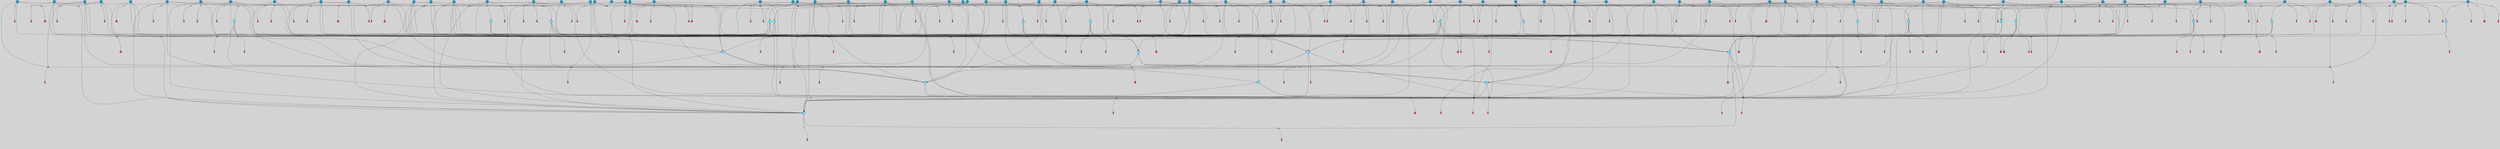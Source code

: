 // File exported with GEGELATI v1.3.1
// On the 2024-04-08 17:48:24
// With the File::TPGGraphDotExporter
digraph{
	graph[pad = "0.212, 0.055" bgcolor = lightgray]
	node[shape=circle style = filled label = ""]
		T3 [fillcolor="#66ddff"]
		T4 [fillcolor="#66ddff"]
		T7 [fillcolor="#66ddff"]
		T9 [fillcolor="#66ddff"]
		T11 [fillcolor="#66ddff"]
		T24 [fillcolor="#66ddff"]
		T27 [fillcolor="#66ddff"]
		T54 [fillcolor="#66ddff"]
		T129 [fillcolor="#66ddff"]
		T130 [fillcolor="#66ddff"]
		T159 [fillcolor="#1199bb"]
		T164 [fillcolor="#66ddff"]
		T195 [fillcolor="#66ddff"]
		T207 [fillcolor="#66ddff"]
		T212 [fillcolor="#1199bb"]
		T250 [fillcolor="#1199bb"]
		T264 [fillcolor="#1199bb"]
		T268 [fillcolor="#66ddff"]
		T311 [fillcolor="#66ddff"]
		T317 [fillcolor="#66ddff"]
		T318 [fillcolor="#1199bb"]
		T320 [fillcolor="#1199bb"]
		T324 [fillcolor="#66ddff"]
		T336 [fillcolor="#1199bb"]
		T344 [fillcolor="#1199bb"]
		T353 [fillcolor="#1199bb"]
		T363 [fillcolor="#1199bb"]
		T365 [fillcolor="#66ddff"]
		T366 [fillcolor="#1199bb"]
		T376 [fillcolor="#66ddff"]
		T385 [fillcolor="#1199bb"]
		T389 [fillcolor="#66ddff"]
		T391 [fillcolor="#1199bb"]
		T392 [fillcolor="#1199bb"]
		T395 [fillcolor="#1199bb"]
		T397 [fillcolor="#1199bb"]
		T398 [fillcolor="#1199bb"]
		T399 [fillcolor="#1199bb"]
		T400 [fillcolor="#1199bb"]
		T403 [fillcolor="#1199bb"]
		T404 [fillcolor="#1199bb"]
		T405 [fillcolor="#1199bb"]
		T406 [fillcolor="#1199bb"]
		T408 [fillcolor="#1199bb"]
		T413 [fillcolor="#1199bb"]
		T415 [fillcolor="#1199bb"]
		T417 [fillcolor="#1199bb"]
		T418 [fillcolor="#1199bb"]
		T422 [fillcolor="#1199bb"]
		T423 [fillcolor="#66ddff"]
		T428 [fillcolor="#1199bb"]
		T429 [fillcolor="#1199bb"]
		T430 [fillcolor="#1199bb"]
		T433 [fillcolor="#1199bb"]
		T435 [fillcolor="#1199bb"]
		T436 [fillcolor="#1199bb"]
		T438 [fillcolor="#1199bb"]
		T448 [fillcolor="#1199bb"]
		T449 [fillcolor="#1199bb"]
		T451 [fillcolor="#1199bb"]
		T452 [fillcolor="#1199bb"]
		T454 [fillcolor="#1199bb"]
		T455 [fillcolor="#66ddff"]
		T464 [fillcolor="#1199bb"]
		T465 [fillcolor="#66ddff"]
		T466 [fillcolor="#1199bb"]
		T470 [fillcolor="#66ddff"]
		T471 [fillcolor="#1199bb"]
		T476 [fillcolor="#1199bb"]
		T480 [fillcolor="#1199bb"]
		T483 [fillcolor="#1199bb"]
		T486 [fillcolor="#1199bb"]
		T488 [fillcolor="#1199bb"]
		T491 [fillcolor="#1199bb"]
		T492 [fillcolor="#1199bb"]
		T494 [fillcolor="#1199bb"]
		T495 [fillcolor="#1199bb"]
		T496 [fillcolor="#1199bb"]
		T497 [fillcolor="#1199bb"]
		T498 [fillcolor="#1199bb"]
		T500 [fillcolor="#1199bb"]
		T501 [fillcolor="#1199bb"]
		T502 [fillcolor="#1199bb"]
		T503 [fillcolor="#1199bb"]
		T504 [fillcolor="#1199bb"]
		T505 [fillcolor="#1199bb"]
		T508 [fillcolor="#1199bb"]
		T509 [fillcolor="#1199bb"]
		T510 [fillcolor="#1199bb"]
		T511 [fillcolor="#1199bb"]
		T512 [fillcolor="#1199bb"]
		T513 [fillcolor="#1199bb"]
		T514 [fillcolor="#1199bb"]
		T515 [fillcolor="#1199bb"]
		T516 [fillcolor="#1199bb"]
		T517 [fillcolor="#1199bb"]
		T518 [fillcolor="#1199bb"]
		T519 [fillcolor="#1199bb"]
		T520 [fillcolor="#1199bb"]
		T521 [fillcolor="#1199bb"]
		T522 [fillcolor="#1199bb"]
		T523 [fillcolor="#1199bb"]
		P5405 [fillcolor="#cccccc" shape=point] //6|
		I5405 [shape=box style=invis label="6|1&2|6#1|7&#92;n10|7&2|0#1|5&#92;n9|4&0|1#2|2&#92;n8|6&0|0#1|0&#92;n"]
		P5405 -> I5405[style=invis]
		A4106 [fillcolor="#ff3366" shape=box margin=0.03 width=0 height=0 label="3"]
		T3 -> P5405 -> A4106
		P5406 [fillcolor="#cccccc" shape=point] //3|
		I5406 [shape=box style=invis label="7|6&2|4#0|2&#92;n10|3&2|7#1|4&#92;n11|6&0|4#0|1&#92;n7|1&0|0#2|6&#92;n7|6&0|3#2|6&#92;n4|0&2|6#0|1&#92;n4|4&2|5#0|2&#92;n4|6&0|4#2|7&#92;n10|0&2|3#1|5&#92;n2|6&0|5#0|2&#92;n1|0&2|3#0|7&#92;n1|6&2|0#0|5&#92;n6|2&0|1#0|7&#92;n9|2&0|3#2|7&#92;n5|3&0|6#0|6&#92;n1|7&2|5#2|3&#92;n8|1&2|7#0|6&#92;n1|0&2|5#2|1&#92;n7|1&2|2#2|5&#92;n7|4&2|6#0|3&#92;n"]
		P5406 -> I5406[style=invis]
		A4107 [fillcolor="#ff3366" shape=box margin=0.03 width=0 height=0 label="4"]
		T3 -> P5406 -> A4107
		P5407 [fillcolor="#cccccc" shape=point] //7|
		I5407 [shape=box style=invis label="0|2&2|4#2|6&#92;n5|3&0|6#0|1&#92;n4|7&2|6#0|5&#92;n7|6&0|7#0|5&#92;n10|7&2|2#1|1&#92;n"]
		P5407 -> I5407[style=invis]
		A4108 [fillcolor="#ff3366" shape=box margin=0.03 width=0 height=0 label="4"]
		T4 -> P5407 -> A4108
		P5408 [fillcolor="#cccccc" shape=point] //0|
		I5408 [shape=box style=invis label="2|5&0|1#0|6&#92;n6|1&2|2#2|7&#92;n8|0&0|3#1|4&#92;n4|3&2|5#2|4&#92;n8|1&2|4#0|0&#92;n6|6&0|1#2|6&#92;n11|7&2|4#2|5&#92;n6|2&2|4#0|2&#92;n8|5&2|4#2|4&#92;n2|1&2|1#2|2&#92;n2|7&2|5#2|6&#92;n9|7&0|5#0|4&#92;n1|2&0|5#2|6&#92;n4|2&2|3#2|7&#92;n3|3&2|1#0|2&#92;n"]
		P5408 -> I5408[style=invis]
		A4109 [fillcolor="#ff3366" shape=box margin=0.03 width=0 height=0 label="5"]
		T4 -> P5408 -> A4109
		P5409 [fillcolor="#cccccc" shape=point] //-3|
		I5409 [shape=box style=invis label="1|6&2|7#0|7&#92;n10|2&0|7#1|3&#92;n9|6&2|7#2|2&#92;n5|3&0|7#0|7&#92;n1|6&2|3#0|0&#92;n2|3&2|3#2|2&#92;n5|1&2|6#0|6&#92;n"]
		P5409 -> I5409[style=invis]
		A4110 [fillcolor="#ff3366" shape=box margin=0.03 width=0 height=0 label="7"]
		T7 -> P5409 -> A4110
		P5410 [fillcolor="#cccccc" shape=point] //5|
		I5410 [shape=box style=invis label="0|5&2|3#0|1&#92;n0|6&2|1#2|4&#92;n6|2&2|6#0|7&#92;n7|4&0|3#0|1&#92;n5|4&0|7#1|6&#92;n9|1&0|5#2|2&#92;n6|3&2|3#1|7&#92;n11|7&2|4#1|6&#92;n2|5&0|1#0|0&#92;n4|7&0|0#0|2&#92;n6|2&0|6#0|0&#92;n2|1&2|6#2|4&#92;n10|0&2|0#1|0&#92;n6|6&2|4#0|6&#92;n"]
		P5410 -> I5410[style=invis]
		A4111 [fillcolor="#ff3366" shape=box margin=0.03 width=0 height=0 label="8"]
		T7 -> P5410 -> A4111
		P5411 [fillcolor="#cccccc" shape=point] //-6|
		I5411 [shape=box style=invis label="11|1&0|7#2|0&#92;n10|4&0|1#1|0&#92;n4|3&2|4#2|1&#92;n0|5&2|0#0|0&#92;n6|1&0|0#0|3&#92;n8|2&2|0#0|4&#92;n11|4&2|0#1|6&#92;n7|0&2|6#2|3&#92;n5|3&2|6#2|0&#92;n2|0&2|0#0|4&#92;n"]
		P5411 -> I5411[style=invis]
		A4112 [fillcolor="#ff3366" shape=box margin=0.03 width=0 height=0 label="9"]
		T9 -> P5411 -> A4112
		P5412 [fillcolor="#cccccc" shape=point] //2|
		I5412 [shape=box style=invis label="6|3&2|7#1|4&#92;n8|6&0|0#2|5&#92;n2|1&0|2#0|3&#92;n8|7&0|6#0|4&#92;n2|1&2|0#0|1&#92;n0|0&2|2#2|3&#92;n6|6&0|7#2|1&#92;n6|1&0|7#2|6&#92;n5|4&2|7#0|4&#92;n0|3&0|4#2|0&#92;n11|0&2|0#2|5&#92;n4|5&2|5#2|4&#92;n5|7&0|6#0|4&#92;n9|7&2|5#0|3&#92;n5|4&2|1#0|3&#92;n5|3&0|1#1|7&#92;n0|4&0|3#2|5&#92;n"]
		P5412 -> I5412[style=invis]
		A4113 [fillcolor="#ff3366" shape=box margin=0.03 width=0 height=0 label="10"]
		T9 -> P5412 -> A4113
		P5413 [fillcolor="#cccccc" shape=point] //6|
		I5413 [shape=box style=invis label="3|0&2|7#2|2&#92;n3|2&0|4#2|5&#92;n5|1&0|2#1|0&#92;n8|7&0|1#2|0&#92;n8|5&0|3#0|6&#92;n0|2&0|2#2|3&#92;n1|5&2|5#0|5&#92;n5|6&0|6#0|7&#92;n6|7&0|0#2|6&#92;n1|2&2|3#0|0&#92;n7|7&2|3#0|4&#92;n0|7&2|7#0|6&#92;n1|0&2|2#2|7&#92;n4|4&0|1#0|0&#92;n"]
		P5413 -> I5413[style=invis]
		A4114 [fillcolor="#ff3366" shape=box margin=0.03 width=0 height=0 label="11"]
		T11 -> P5413 -> A4114
		P5414 [fillcolor="#cccccc" shape=point] //-4|
		I5414 [shape=box style=invis label="4|1&0|4#2|6&#92;n1|2&2|2#2|0&#92;n1|2&2|0#0|6&#92;n8|4&2|3#2|5&#92;n5|5&2|1#1|0&#92;n"]
		P5414 -> I5414[style=invis]
		A4115 [fillcolor="#ff3366" shape=box margin=0.03 width=0 height=0 label="12"]
		T11 -> P5414 -> A4115
		P5415 [fillcolor="#cccccc" shape=point] //-3|
		I5415 [shape=box style=invis label="8|1&2|3#0|5&#92;n0|6&0|5#0|5&#92;n3|7&2|1#0|6&#92;n3|5&0|1#0|0&#92;n9|5&2|0#0|4&#92;n3|5&0|2#0|3&#92;n10|6&2|4#1|0&#92;n9|4&2|7#2|6&#92;n1|7&2|5#2|2&#92;n"]
		P5415 -> I5415[style=invis]
		A4116 [fillcolor="#ff3366" shape=box margin=0.03 width=0 height=0 label="5"]
		T4 -> P5415 -> A4116
		P5416 [fillcolor="#cccccc" shape=point] //1|
		I5416 [shape=box style=invis label="5|1&0|6#2|7&#92;n2|4&0|4#2|2&#92;n0|6&0|5#0|4&#92;n10|6&2|5#1|6&#92;n9|3&0|1#1|7&#92;n10|3&2|2#1|0&#92;n5|0&0|0#2|1&#92;n11|3&2|3#1|5&#92;n10|3&0|1#1|0&#92;n2|4&0|1#0|1&#92;n0|2&0|3#2|4&#92;n9|2&2|1#2|5&#92;n11|7&2|6#2|6&#92;n"]
		P5416 -> I5416[style=invis]
		T24 -> P5416 -> T7
		P5417 [fillcolor="#cccccc" shape=point] //5|
		I5417 [shape=box style=invis label="3|0&2|0#0|1&#92;n3|0&0|7#0|1&#92;n5|3&0|2#2|6&#92;n4|4&2|4#2|6&#92;n11|2&0|7#1|6&#92;n2|7&2|2#2|5&#92;n9|3&2|6#2|7&#92;n7|7&0|0#0|4&#92;n6|1&2|4#2|3&#92;n5|4&2|0#1|6&#92;n1|3&0|7#0|4&#92;n"]
		P5417 -> I5417[style=invis]
		A4117 [fillcolor="#ff3366" shape=box margin=0.03 width=0 height=0 label="7"]
		T24 -> P5417 -> A4117
		P5418 [fillcolor="#cccccc" shape=point] //-2|
		I5418 [shape=box style=invis label="4|1&0|4#0|3&#92;n4|2&0|5#2|0&#92;n5|5&2|6#0|5&#92;n1|4&0|1#0|2&#92;n6|3&2|7#1|5&#92;n0|4&2|0#0|3&#92;n8|5&2|5#1|2&#92;n10|7&2|7#1|1&#92;n3|4&0|0#2|1&#92;n3|6&2|5#2|5&#92;n8|3&0|1#0|7&#92;n10|0&2|7#1|3&#92;n4|1&2|4#0|1&#92;n9|3&2|0#0|4&#92;n3|6&2|0#0|4&#92;n1|2&0|6#2|1&#92;n4|0&2|1#2|2&#92;n"]
		P5418 -> I5418[style=invis]
		A4118 [fillcolor="#ff3366" shape=box margin=0.03 width=0 height=0 label="14"]
		T24 -> P5418 -> A4118
		P5419 [fillcolor="#cccccc" shape=point] //2|
		I5419 [shape=box style=invis label="9|1&2|3#0|1&#92;n5|2&2|0#2|4&#92;n3|6&2|5#2|7&#92;n7|0&2|5#0|4&#92;n1|2&0|3#0|5&#92;n7|3&2|7#0|0&#92;n"]
		P5419 -> I5419[style=invis]
		A4119 [fillcolor="#ff3366" shape=box margin=0.03 width=0 height=0 label="2"]
		T27 -> P5419 -> A4119
		P5420 [fillcolor="#cccccc" shape=point] //-6|
		I5420 [shape=box style=invis label="7|5&0|4#0|4&#92;n11|0&2|5#2|1&#92;n"]
		P5420 -> I5420[style=invis]
		A4120 [fillcolor="#ff3366" shape=box margin=0.03 width=0 height=0 label="3"]
		T27 -> P5420 -> A4120
		T27 -> P5406
		T27 -> P5408
		P5421 [fillcolor="#cccccc" shape=point] //0|
		I5421 [shape=box style=invis label="4|0&0|3#2|7&#92;n10|2&0|3#1|7&#92;n3|5&0|2#0|3&#92;n4|5&0|0#2|1&#92;n10|7&2|0#1|2&#92;n5|3&2|3#1|6&#92;n9|5&2|0#0|4&#92;n5|4&2|7#0|2&#92;n10|3&2|7#1|4&#92;n7|2&0|1#2|6&#92;n8|6&0|5#0|5&#92;n8|7&2|3#0|5&#92;n2|6&2|4#0|0&#92;n"]
		P5421 -> I5421[style=invis]
		A4121 [fillcolor="#ff3366" shape=box margin=0.03 width=0 height=0 label="5"]
		T27 -> P5421 -> A4121
		P5422 [fillcolor="#cccccc" shape=point] //8|
		I5422 [shape=box style=invis label="9|0&0|1#2|0&#92;n10|1&2|5#1|4&#92;n8|2&2|6#0|4&#92;n2|4&2|5#2|3&#92;n4|2&2|2#0|2&#92;n7|5&0|2#0|0&#92;n8|2&2|1#1|3&#92;n8|7&0|7#2|1&#92;n1|1&0|0#0|7&#92;n5|6&2|5#1|0&#92;n6|6&2|5#0|0&#92;n11|4&0|3#2|6&#92;n4|2&2|4#0|7&#92;n5|6&0|1#2|0&#92;n11|3&0|2#0|7&#92;n"]
		P5422 -> I5422[style=invis]
		A4122 [fillcolor="#ff3366" shape=box margin=0.03 width=0 height=0 label="6"]
		T54 -> P5422 -> A4122
		T54 -> P5417
		P5423 [fillcolor="#cccccc" shape=point] //-10|
		I5423 [shape=box style=invis label="3|6&0|0#0|4&#92;n4|1&2|4#0|1&#92;n5|1&0|1#0|4&#92;n5|5&2|6#0|5&#92;n6|5&0|6#0|3&#92;n11|1&2|0#0|1&#92;n0|7&2|0#0|3&#92;n1|2&0|6#0|1&#92;n8|0&0|4#2|0&#92;n0|4&0|7#2|7&#92;n7|0&2|7#1|3&#92;n3|1&0|5#2|5&#92;n5|1&0|4#0|3&#92;n2|2&0|2#0|0&#92;n8|3&0|1#0|7&#92;n3|0&0|3#0|5&#92;n7|2&0|5#2|0&#92;n6|3&2|7#1|5&#92;n4|7&2|7#2|1&#92;n"]
		P5423 -> I5423[style=invis]
		A4123 [fillcolor="#ff3366" shape=box margin=0.03 width=0 height=0 label="14"]
		T54 -> P5423 -> A4123
		T54 -> P5410
		T129 -> P5422
		T129 -> P5417
		P5424 [fillcolor="#cccccc" shape=point] //10|
		I5424 [shape=box style=invis label="4|5&2|7#2|1&#92;n1|7&2|3#0|6&#92;n3|5&2|2#0|3&#92;n10|3&0|7#1|4&#92;n7|1&0|4#2|6&#92;n10|2&0|3#1|7&#92;n9|5&2|0#0|4&#92;n4|0&0|3#2|7&#92;n11|4&2|6#1|2&#92;n5|4&2|7#0|2&#92;n2|6&2|4#0|0&#92;n6|5&0|7#2|1&#92;n5|3&2|3#1|6&#92;n10|7&2|0#1|2&#92;n"]
		P5424 -> I5424[style=invis]
		A4124 [fillcolor="#ff3366" shape=box margin=0.03 width=0 height=0 label="5"]
		T129 -> P5424 -> A4124
		P5425 [fillcolor="#cccccc" shape=point] //5|
		I5425 [shape=box style=invis label="9|4&2|3#1|3&#92;n0|4&2|4#0|5&#92;n6|1&2|6#2|5&#92;n4|0&0|5#2|0&#92;n"]
		P5425 -> I5425[style=invis]
		A4125 [fillcolor="#ff3366" shape=box margin=0.03 width=0 height=0 label="7"]
		T129 -> P5425 -> A4125
		P5426 [fillcolor="#cccccc" shape=point] //6|
		I5426 [shape=box style=invis label="9|4&2|7#0|6&#92;n8|4&0|1#1|0&#92;n1|3&0|0#2|1&#92;n2|4&0|6#2|2&#92;n5|1&2|5#0|7&#92;n3|0&0|3#2|6&#92;n2|2&2|6#0|2&#92;n8|4&0|4#2|2&#92;n5|1&2|4#0|3&#92;n9|4&0|6#0|6&#92;n5|0&2|2#1|5&#92;n11|7&0|0#1|1&#92;n0|4&0|3#0|3&#92;n7|7&2|4#2|5&#92;n1|5&0|1#2|1&#92;n"]
		P5426 -> I5426[style=invis]
		A4126 [fillcolor="#ff3366" shape=box margin=0.03 width=0 height=0 label="1"]
		T129 -> P5426 -> A4126
		P5427 [fillcolor="#cccccc" shape=point] //-5|
		I5427 [shape=box style=invis label="10|6&2|5#1|6&#92;n9|3&0|1#1|7&#92;n2|4&0|1#0|1&#92;n11|3&0|7#1|6&#92;n5|1&0|6#2|7&#92;n8|0&0|0#0|1&#92;n0|6&0|7#0|4&#92;n6|7&2|6#2|6&#92;n11|0&2|3#0|5&#92;n"]
		P5427 -> I5427[style=invis]
		T130 -> P5427 -> T7
		P5428 [fillcolor="#cccccc" shape=point] //9|
		I5428 [shape=box style=invis label="9|0&2|4#1|2&#92;n10|3&0|5#1|7&#92;n"]
		P5428 -> I5428[style=invis]
		A4127 [fillcolor="#ff3366" shape=box margin=0.03 width=0 height=0 label="3"]
		T130 -> P5428 -> A4127
		P5429 [fillcolor="#cccccc" shape=point] //4|
		I5429 [shape=box style=invis label="7|1&2|6#1|3&#92;n10|1&0|3#1|6&#92;n8|5&2|3#2|1&#92;n11|5&0|0#2|6&#92;n4|1&0|6#0|0&#92;n11|1&0|2#0|3&#92;n2|0&2|1#0|7&#92;n"]
		P5429 -> I5429[style=invis]
		A4128 [fillcolor="#ff3366" shape=box margin=0.03 width=0 height=0 label="2"]
		T130 -> P5429 -> A4128
		P5430 [fillcolor="#cccccc" shape=point] //-10|
		I5430 [shape=box style=invis label="8|4&0|2#0|1&#92;n5|3&2|6#2|7&#92;n3|1&2|7#0|6&#92;n4|7&0|4#0|2&#92;n1|7&2|6#0|4&#92;n10|5&2|1#1|5&#92;n4|0&0|7#0|7&#92;n6|6&0|0#0|1&#92;n10|4&2|1#1|0&#92;n"]
		P5430 -> I5430[style=invis]
		A4129 [fillcolor="#ff3366" shape=box margin=0.03 width=0 height=0 label="5"]
		T130 -> P5430 -> A4129
		P5431 [fillcolor="#cccccc" shape=point] //7|
		I5431 [shape=box style=invis label="7|0&2|1#2|0&#92;n9|7&2|1#1|7&#92;n8|2&0|1#1|0&#92;n6|6&0|2#1|1&#92;n2|2&0|5#0|0&#92;n5|7&0|0#2|1&#92;n5|1&2|5#1|5&#92;n4|7&2|4#2|3&#92;n10|5&2|2#1|5&#92;n1|3&2|2#2|0&#92;n10|2&2|6#1|5&#92;n"]
		P5431 -> I5431[style=invis]
		A4130 [fillcolor="#ff3366" shape=box margin=0.03 width=0 height=0 label="1"]
		T159 -> P5431 -> A4130
		P5432 [fillcolor="#cccccc" shape=point] //7|
		I5432 [shape=box style=invis label="7|4&2|7#0|4&#92;n4|6&0|1#2|5&#92;n2|1&2|3#0|0&#92;n4|3&2|0#0|1&#92;n0|0&2|7#2|7&#92;n7|7&0|5#2|3&#92;n5|0&2|1#2|2&#92;n10|0&0|4#1|2&#92;n4|4&0|7#0|0&#92;n6|7&0|2#0|1&#92;n1|4&2|5#0|4&#92;n"]
		P5432 -> I5432[style=invis]
		A4131 [fillcolor="#ff3366" shape=box margin=0.03 width=0 height=0 label="0"]
		T159 -> P5432 -> A4131
		P5433 [fillcolor="#cccccc" shape=point] //5|
		I5433 [shape=box style=invis label="0|5&2|3#0|1&#92;n0|6&2|1#2|4&#92;n6|2&2|6#0|7&#92;n9|0&2|7#1|1&#92;n7|4&0|3#0|1&#92;n11|7&2|4#1|6&#92;n9|1&0|5#2|2&#92;n5|4&0|7#1|6&#92;n2|5&0|1#0|0&#92;n4|7&0|0#0|2&#92;n6|2&0|6#0|0&#92;n2|1&2|6#2|4&#92;n10|0&0|0#1|0&#92;n6|6&2|4#0|6&#92;n"]
		P5433 -> I5433[style=invis]
		T159 -> P5433 -> T129
		T164 -> P5408
		P5434 [fillcolor="#cccccc" shape=point] //-1|
		I5434 [shape=box style=invis label="6|4&0|4#2|4&#92;n4|5&2|5#2|4&#92;n9|7&2|5#0|3&#92;n3|7&2|6#0|6&#92;n8|7&0|6#0|4&#92;n2|1&2|0#0|1&#92;n8|6&0|0#2|5&#92;n2|1&0|2#0|3&#92;n6|1&0|7#2|6&#92;n6|3&0|1#1|6&#92;n5|4&2|7#0|4&#92;n0|7&0|4#2|0&#92;n11|0&2|0#2|5&#92;n3|7&2|0#2|7&#92;n8|3&2|7#1|4&#92;n5|7&0|6#0|4&#92;n0|0&2|3#2|3&#92;n5|4&2|1#0|3&#92;n0|4&0|3#2|5&#92;n"]
		P5434 -> I5434[style=invis]
		A4132 [fillcolor="#ff3366" shape=box margin=0.03 width=0 height=0 label="10"]
		T164 -> P5434 -> A4132
		P5435 [fillcolor="#cccccc" shape=point] //-7|
		I5435 [shape=box style=invis label="6|1&0|2#0|3&#92;n1|2&0|1#2|0&#92;n10|3&2|2#1|1&#92;n0|1&0|2#0|7&#92;n4|6&2|7#2|4&#92;n6|0&2|7#0|6&#92;n"]
		P5435 -> I5435[style=invis]
		A4133 [fillcolor="#ff3366" shape=box margin=0.03 width=0 height=0 label="7"]
		T164 -> P5435 -> A4133
		P5436 [fillcolor="#cccccc" shape=point] //-6|
		I5436 [shape=box style=invis label="11|7&0|1#0|6&#92;n3|5&0|1#0|3&#92;n1|5&0|5#0|6&#92;n1|7&2|5#2|2&#92;n0|0&0|2#2|2&#92;n4|4&0|1#0|5&#92;n6|4&2|2#0|2&#92;n0|6&2|5#0|5&#92;n0|3&2|2#2|6&#92;n"]
		P5436 -> I5436[style=invis]
		A4134 [fillcolor="#ff3366" shape=box margin=0.03 width=0 height=0 label="5"]
		T164 -> P5436 -> A4134
		P5437 [fillcolor="#cccccc" shape=point] //4|
		I5437 [shape=box style=invis label="4|3&0|6#0|3&#92;n5|7&2|3#2|2&#92;n5|6&0|7#1|2&#92;n1|4&2|6#0|3&#92;n8|4&2|1#2|5&#92;n9|5&2|4#1|4&#92;n2|4&0|5#0|7&#92;n10|0&0|6#1|3&#92;n3|0&0|6#0|2&#92;n2|7&2|7#2|6&#92;n5|2&0|5#1|5&#92;n10|4&2|5#1|7&#92;n4|0&0|4#2|4&#92;n11|1&0|4#2|6&#92;n10|6&2|0#1|4&#92;n9|7&0|3#1|4&#92;n4|5&2|7#0|6&#92;n11|5&2|6#2|3&#92;n0|3&0|5#0|1&#92;n"]
		P5437 -> I5437[style=invis]
		A4135 [fillcolor="#ff3366" shape=box margin=0.03 width=0 height=0 label="13"]
		T164 -> P5437 -> A4135
		P5438 [fillcolor="#cccccc" shape=point] //5|
		I5438 [shape=box style=invis label="3|0&2|0#2|1&#92;n3|0&0|7#0|1&#92;n5|3&0|2#2|6&#92;n4|4&2|4#2|6&#92;n5|4&2|0#1|6&#92;n2|7&2|2#2|5&#92;n1|3&0|7#0|4&#92;n11|6&2|2#0|7&#92;n7|7&0|0#0|4&#92;n6|1&2|4#2|3&#92;n11|0&0|7#1|6&#92;n9|3&2|6#2|7&#92;n"]
		P5438 -> I5438[style=invis]
		A4136 [fillcolor="#ff3366" shape=box margin=0.03 width=0 height=0 label="7"]
		T195 -> P5438 -> A4136
		P5439 [fillcolor="#cccccc" shape=point] //4|
		I5439 [shape=box style=invis label="7|1&0|6#0|1&#92;n6|7&2|7#1|7&#92;n10|1&2|1#1|1&#92;n9|6&2|2#1|4&#92;n4|7&0|4#2|2&#92;n9|6&0|5#1|1&#92;n10|0&2|6#1|6&#92;n5|1&0|1#2|3&#92;n10|1&0|5#1|0&#92;n3|4&2|3#0|0&#92;n8|2&0|5#2|4&#92;n1|6&2|0#0|0&#92;n2|3&0|1#2|6&#92;n5|2&2|2#1|6&#92;n2|2&0|1#2|1&#92;n3|1&2|7#0|3&#92;n6|7&2|3#0|4&#92;n"]
		P5439 -> I5439[style=invis]
		A4137 [fillcolor="#ff3366" shape=box margin=0.03 width=0 height=0 label="10"]
		T195 -> P5439 -> A4137
		P5440 [fillcolor="#cccccc" shape=point] //-4|
		I5440 [shape=box style=invis label="0|4&0|0#2|7&#92;n8|5&2|4#2|4&#92;n4|3&2|5#2|4&#92;n11|7&2|2#2|5&#92;n6|5&2|2#2|7&#92;n3|2&0|7#0|7&#92;n3|3&2|1#0|3&#92;n2|6&0|3#2|5&#92;n0|1&2|6#2|2&#92;n8|2&0|0#1|6&#92;n0|7&0|5#0|4&#92;n9|5&0|3#2|7&#92;n2|7&2|5#2|6&#92;n9|0&2|0#0|1&#92;n1|2&2|4#0|2&#92;n"]
		P5440 -> I5440[style=invis]
		T195 -> P5440 -> T27
		T195 -> P5432
		T207 -> P5431
		P5441 [fillcolor="#cccccc" shape=point] //-3|
		I5441 [shape=box style=invis label="3|7&0|0#0|2&#92;n11|5&0|1#1|1&#92;n4|1&0|6#2|6&#92;n4|0&0|1#0|5&#92;n"]
		P5441 -> I5441[style=invis]
		T207 -> P5441 -> T24
		P5442 [fillcolor="#cccccc" shape=point] //5|
		I5442 [shape=box style=invis label="8|1&2|6#0|6&#92;n3|0&0|7#0|1&#92;n11|3&0|2#2|6&#92;n4|4&2|4#2|6&#92;n11|2&0|7#1|6&#92;n2|7&2|2#2|5&#92;n7|7&0|0#0|4&#92;n6|1&2|4#2|3&#92;n5|4&2|0#1|6&#92;n3|0&2|0#0|1&#92;n1|3&0|7#0|4&#92;n"]
		P5442 -> I5442[style=invis]
		A4138 [fillcolor="#ff3366" shape=box margin=0.03 width=0 height=0 label="7"]
		T207 -> P5442 -> A4138
		P5443 [fillcolor="#cccccc" shape=point] //5|
		I5443 [shape=box style=invis label="10|4&2|6#1|2&#92;n8|4&0|1#1|0&#92;n0|4&2|6#0|0&#92;n8|4&2|5#2|1&#92;n7|5&2|5#1|0&#92;n3|6&0|6#2|2&#92;n1|7&0|7#0|5&#92;n2|0&0|7#2|4&#92;n9|4&2|6#2|7&#92;n2|6&2|2#0|0&#92;n11|7&2|7#0|7&#92;n5|5&0|0#0|1&#92;n10|1&0|0#1|0&#92;n7|3&0|1#2|5&#92;n9|2&2|7#1|5&#92;n9|0&2|5#1|2&#92;n1|6&2|4#2|2&#92;n3|3&2|2#0|7&#92;n1|6&2|0#0|0&#92;n6|4&2|6#1|0&#92;n"]
		P5443 -> I5443[style=invis]
		A4139 [fillcolor="#ff3366" shape=box margin=0.03 width=0 height=0 label="1"]
		T207 -> P5443 -> A4139
		P5444 [fillcolor="#cccccc" shape=point] //7|
		I5444 [shape=box style=invis label="6|1&2|6#2|7&#92;n7|0&2|4#2|3&#92;n3|3&0|7#0|6&#92;n5|4&0|2#2|4&#92;n8|5&2|6#2|7&#92;n0|0&2|3#0|3&#92;n5|4&2|4#2|6&#92;n"]
		P5444 -> I5444[style=invis]
		T207 -> P5444 -> T4
		P5445 [fillcolor="#cccccc" shape=point] //5|
		I5445 [shape=box style=invis label="9|4&2|3#1|3&#92;n0|4&2|4#0|5&#92;n6|1&2|6#2|5&#92;n4|0&0|5#2|0&#92;n"]
		P5445 -> I5445[style=invis]
		A4140 [fillcolor="#ff3366" shape=box margin=0.03 width=0 height=0 label="7"]
		T212 -> P5445 -> A4140
		P5446 [fillcolor="#cccccc" shape=point] //10|
		I5446 [shape=box style=invis label="4|5&2|7#2|1&#92;n1|7&2|3#0|6&#92;n3|5&2|2#0|3&#92;n10|3&0|7#1|4&#92;n7|1&0|4#2|6&#92;n10|2&0|3#1|7&#92;n9|5&2|0#0|4&#92;n4|0&0|3#2|7&#92;n11|4&2|6#1|2&#92;n5|4&2|7#0|2&#92;n2|6&2|4#0|0&#92;n6|5&0|7#2|1&#92;n5|3&2|3#1|6&#92;n10|7&2|0#1|2&#92;n"]
		P5446 -> I5446[style=invis]
		A4141 [fillcolor="#ff3366" shape=box margin=0.03 width=0 height=0 label="5"]
		T212 -> P5446 -> A4141
		P5447 [fillcolor="#cccccc" shape=point] //6|
		I5447 [shape=box style=invis label="9|4&2|7#0|6&#92;n8|4&0|1#1|0&#92;n1|3&0|0#2|1&#92;n2|4&0|6#2|2&#92;n5|1&2|5#0|7&#92;n3|0&0|3#2|6&#92;n2|2&2|6#0|2&#92;n8|4&0|4#2|2&#92;n5|1&2|4#0|3&#92;n9|4&0|6#0|6&#92;n5|0&2|2#1|5&#92;n11|7&0|0#1|1&#92;n0|4&0|3#0|3&#92;n7|7&2|4#2|5&#92;n1|5&0|1#2|1&#92;n"]
		P5447 -> I5447[style=invis]
		A4142 [fillcolor="#ff3366" shape=box margin=0.03 width=0 height=0 label="1"]
		T212 -> P5447 -> A4142
		P5448 [fillcolor="#cccccc" shape=point] //5|
		I5448 [shape=box style=invis label="3|0&2|0#0|1&#92;n3|0&0|7#0|1&#92;n5|3&0|2#2|6&#92;n4|4&2|4#2|6&#92;n11|2&0|7#1|6&#92;n2|7&2|2#2|5&#92;n9|3&2|6#2|7&#92;n7|7&0|0#0|4&#92;n6|1&2|4#2|3&#92;n5|4&2|0#1|6&#92;n1|3&0|7#0|4&#92;n"]
		P5448 -> I5448[style=invis]
		A4143 [fillcolor="#ff3366" shape=box margin=0.03 width=0 height=0 label="7"]
		T212 -> P5448 -> A4143
		P5449 [fillcolor="#cccccc" shape=point] //8|
		I5449 [shape=box style=invis label="9|0&0|1#2|0&#92;n10|1&2|5#1|4&#92;n8|2&2|6#0|4&#92;n2|4&2|5#2|3&#92;n4|2&2|2#0|2&#92;n7|5&0|2#0|0&#92;n8|2&2|1#1|3&#92;n8|7&0|7#2|1&#92;n1|1&0|0#0|7&#92;n5|6&2|5#1|0&#92;n6|6&2|5#0|0&#92;n11|4&0|3#2|6&#92;n4|2&2|4#0|7&#92;n5|6&0|1#2|0&#92;n11|3&0|2#0|7&#92;n"]
		P5449 -> I5449[style=invis]
		A4144 [fillcolor="#ff3366" shape=box margin=0.03 width=0 height=0 label="6"]
		T212 -> P5449 -> A4144
		P5450 [fillcolor="#cccccc" shape=point] //8|
		I5450 [shape=box style=invis label="5|4&2|1#1|0&#92;n3|0&0|3#2|0&#92;n3|7&2|2#0|6&#92;n6|6&0|2#2|4&#92;n0|0&0|2#0|6&#92;n"]
		P5450 -> I5450[style=invis]
		T250 -> P5450 -> T164
		T250 -> P5438
		T250 -> P5432
		T250 -> P5417
		P5451 [fillcolor="#cccccc" shape=point] //10|
		I5451 [shape=box style=invis label="6|1&2|4#2|3&#92;n3|0&0|7#0|1&#92;n5|3&0|2#2|6&#92;n4|4&0|4#2|6&#92;n5|4&2|0#1|6&#92;n10|5&0|6#1|5&#92;n2|5&2|1#2|2&#92;n1|3&0|7#0|4&#92;n3|0&2|0#0|1&#92;n11|2&0|5#1|6&#92;n9|3&2|6#2|7&#92;n7|7&0|0#0|4&#92;n"]
		P5451 -> I5451[style=invis]
		A4145 [fillcolor="#ff3366" shape=box margin=0.03 width=0 height=0 label="7"]
		T250 -> P5451 -> A4145
		P5452 [fillcolor="#cccccc" shape=point] //-2|
		I5452 [shape=box style=invis label="11|7&2|0#1|7&#92;n4|3&0|1#2|5&#92;n0|4&2|4#2|7&#92;n1|6&0|0#0|4&#92;n4|0&0|0#0|5&#92;n0|6&2|3#2|0&#92;n9|6&2|5#1|3&#92;n0|7&2|1#2|5&#92;n4|4&0|5#0|1&#92;n10|4&0|0#1|0&#92;n"]
		P5452 -> I5452[style=invis]
		A4146 [fillcolor="#ff3366" shape=box margin=0.03 width=0 height=0 label="12"]
		T264 -> P5452 -> A4146
		P5453 [fillcolor="#cccccc" shape=point] //-3|
		I5453 [shape=box style=invis label="7|2&2|4#0|2&#92;n4|1&2|6#0|1&#92;n11|6&0|4#0|1&#92;n7|1&0|0#2|6&#92;n6|2&0|1#0|7&#92;n10|3&2|7#1|4&#92;n3|5&2|3#0|1&#92;n4|4&2|5#0|2&#92;n4|6&0|4#2|7&#92;n2|5&0|5#0|2&#92;n10|0&2|3#1|4&#92;n0|1&2|7#0|6&#92;n7|6&0|3#2|6&#92;n1|3&0|6#2|0&#92;n5|3&0|6#0|6&#92;n1|4&2|5#2|3&#92;n1|6&2|0#0|5&#92;n9|2&0|3#2|7&#92;n7|1&2|2#2|5&#92;n"]
		P5453 -> I5453[style=invis]
		T264 -> P5453 -> T207
		P5454 [fillcolor="#cccccc" shape=point] //2|
		I5454 [shape=box style=invis label="4|1&0|4#2|6&#92;n5|5&2|1#1|0&#92;n1|0&2|0#0|6&#92;n8|4&2|3#2|5&#92;n"]
		P5454 -> I5454[style=invis]
		T264 -> P5454 -> T11
		T268 -> P5431
		T268 -> P5432
		T268 -> P5453
		P5455 [fillcolor="#cccccc" shape=point] //5|
		I5455 [shape=box style=invis label="1|6&2|7#0|7&#92;n9|2&2|7#2|3&#92;n10|2&0|7#1|3&#92;n0|0&2|7#2|2&#92;n1|6&2|3#0|0&#92;n2|3&2|3#2|2&#92;n"]
		P5455 -> I5455[style=invis]
		A4147 [fillcolor="#ff3366" shape=box margin=0.03 width=0 height=0 label="7"]
		T268 -> P5455 -> A4147
		P5456 [fillcolor="#cccccc" shape=point] //-6|
		I5456 [shape=box style=invis label="6|0&0|5#2|5&#92;n0|3&2|1#2|1&#92;n"]
		P5456 -> I5456[style=invis]
		A4148 [fillcolor="#ff3366" shape=box margin=0.03 width=0 height=0 label="3"]
		T268 -> P5456 -> A4148
		P5457 [fillcolor="#cccccc" shape=point] //2|
		I5457 [shape=box style=invis label="11|0&2|3#0|7&#92;n10|4&2|5#1|6&#92;n4|7&0|2#2|3&#92;n6|0&2|6#0|6&#92;n9|0&0|7#0|5&#92;n7|2&2|4#1|2&#92;n5|1&2|6#2|7&#92;n"]
		P5457 -> I5457[style=invis]
		T311 -> P5457 -> T7
		P5458 [fillcolor="#cccccc" shape=point] //5|
		I5458 [shape=box style=invis label="5|4&2|0#1|6&#92;n3|0&0|7#0|1&#92;n5|3&0|2#2|6&#92;n11|2&0|7#1|6&#92;n2|7&2|2#2|5&#92;n9|3&2|6#2|7&#92;n7|7&0|0#0|4&#92;n6|1&2|4#2|3&#92;n3|0&2|0#0|1&#92;n1|3&2|7#0|4&#92;n"]
		P5458 -> I5458[style=invis]
		A4149 [fillcolor="#ff3366" shape=box margin=0.03 width=0 height=0 label="7"]
		T311 -> P5458 -> A4149
		T311 -> P5452
		P5459 [fillcolor="#cccccc" shape=point] //-1|
		I5459 [shape=box style=invis label="1|7&2|1#0|6&#92;n8|1&2|3#0|5&#92;n10|6&2|7#1|0&#92;n1|7&2|5#0|2&#92;n0|3&0|3#2|2&#92;n3|5&0|1#0|0&#92;n3|5&0|2#0|3&#92;n1|5&2|0#0|4&#92;n5|7&2|2#2|5&#92;n4|0&2|3#0|3&#92;n"]
		P5459 -> I5459[style=invis]
		T311 -> P5459 -> T3
		P5460 [fillcolor="#cccccc" shape=point] //2|
		I5460 [shape=box style=invis label="4|1&0|5#0|1&#92;n6|4&0|7#2|4&#92;n10|5&2|6#1|4&#92;n9|2&0|4#2|3&#92;n6|2&2|3#1|7&#92;n8|1&0|2#0|3&#92;n4|0&2|0#0|1&#92;n"]
		P5460 -> I5460[style=invis]
		T311 -> P5460 -> T54
		P5461 [fillcolor="#cccccc" shape=point] //7|
		I5461 [shape=box style=invis label="9|6&2|6#1|3&#92;n9|7&2|0#1|7&#92;n3|0&2|0#0|0&#92;n1|6&0|0#0|4&#92;n7|4&0|3#0|1&#92;n"]
		P5461 -> I5461[style=invis]
		A4150 [fillcolor="#ff3366" shape=box margin=0.03 width=0 height=0 label="12"]
		T318 -> P5461 -> A4150
		P5462 [fillcolor="#cccccc" shape=point] //-9|
		I5462 [shape=box style=invis label="7|1&0|0#2|6&#92;n1|6&0|4#2|7&#92;n7|6&2|4#0|2&#92;n10|7&2|1#1|3&#92;n7|6&0|3#2|6&#92;n4|0&2|2#2|1&#92;n1|0&0|5#2|3&#92;n6|1&2|6#1|1&#92;n7|4&2|6#1|0&#92;n9|5&0|1#0|2&#92;n9|2&0|3#0|7&#92;n6|0&2|7#0|6&#92;n10|5&2|3#1|5&#92;n10|0&2|7#1|4&#92;n1|0&2|3#0|7&#92;n5|2&0|6#0|6&#92;n2|6&0|1#0|2&#92;n7|4&2|5#0|3&#92;n3|6&2|4#0|5&#92;n1|6&2|0#0|5&#92;n"]
		P5462 -> I5462[style=invis]
		A4151 [fillcolor="#ff3366" shape=box margin=0.03 width=0 height=0 label="4"]
		T318 -> P5462 -> A4151
		P5463 [fillcolor="#cccccc" shape=point] //-7|
		I5463 [shape=box style=invis label="9|1&2|7#2|1&#92;n7|0&2|0#2|7&#92;n2|3&2|3#2|2&#92;n8|5&2|1#0|3&#92;n5|5&0|7#0|1&#92;n1|6&2|7#0|7&#92;n10|2&0|7#1|3&#92;n6|4&2|2#2|4&#92;n0|6&2|5#0|2&#92;n"]
		P5463 -> I5463[style=invis]
		A4152 [fillcolor="#ff3366" shape=box margin=0.03 width=0 height=0 label="7"]
		T318 -> P5463 -> A4152
		P5464 [fillcolor="#cccccc" shape=point] //3|
		I5464 [shape=box style=invis label="7|6&2|4#0|2&#92;n10|3&2|7#1|4&#92;n11|6&0|4#0|1&#92;n7|1&0|0#2|6&#92;n7|6&0|3#2|6&#92;n4|0&2|6#0|1&#92;n4|4&2|5#0|2&#92;n4|6&0|4#2|7&#92;n10|0&2|3#1|5&#92;n2|6&0|5#0|2&#92;n1|0&2|3#0|7&#92;n1|6&2|0#0|5&#92;n6|2&0|1#0|7&#92;n9|2&0|3#2|7&#92;n5|3&0|6#0|6&#92;n1|7&2|5#2|3&#92;n8|1&2|7#0|6&#92;n1|0&2|5#2|1&#92;n7|1&2|2#2|5&#92;n7|4&2|6#0|3&#92;n"]
		P5464 -> I5464[style=invis]
		A4153 [fillcolor="#ff3366" shape=box margin=0.03 width=0 height=0 label="4"]
		T317 -> P5464 -> A4153
		P5465 [fillcolor="#cccccc" shape=point] //6|
		I5465 [shape=box style=invis label="6|1&2|6#1|7&#92;n10|7&2|0#1|5&#92;n9|4&0|1#2|2&#92;n8|6&0|0#1|0&#92;n"]
		P5465 -> I5465[style=invis]
		A4154 [fillcolor="#ff3366" shape=box margin=0.03 width=0 height=0 label="3"]
		T317 -> P5465 -> A4154
		P5466 [fillcolor="#cccccc" shape=point] //-9|
		I5466 [shape=box style=invis label="11|5&0|0#2|6&#92;n8|5&2|3#2|1&#92;n7|1&0|6#1|3&#92;n11|4&0|2#0|1&#92;n9|0&2|7#1|6&#92;n10|1&0|3#1|6&#92;n0|3&0|4#2|5&#92;n5|7&2|3#1|6&#92;n2|0&2|1#0|7&#92;n"]
		P5466 -> I5466[style=invis]
		A4155 [fillcolor="#ff3366" shape=box margin=0.03 width=0 height=0 label="2"]
		T318 -> P5466 -> A4155
		P5467 [fillcolor="#cccccc" shape=point] //-1|
		I5467 [shape=box style=invis label="1|7&2|1#0|6&#92;n8|1&2|3#0|5&#92;n10|6&2|7#1|0&#92;n1|7&2|5#0|2&#92;n0|3&0|3#2|2&#92;n3|5&0|1#0|0&#92;n3|5&0|2#0|3&#92;n1|5&2|0#0|4&#92;n5|7&2|2#2|5&#92;n4|0&2|3#0|3&#92;n"]
		P5467 -> I5467[style=invis]
		T318 -> P5467 -> T317
		P5468 [fillcolor="#cccccc" shape=point] //8|
		I5468 [shape=box style=invis label="11|6&2|5#0|7&#92;n10|6&0|7#1|1&#92;n4|5&0|6#2|3&#92;n3|0&2|0#2|6&#92;n11|3&0|7#1|6&#92;n6|3&0|2#2|1&#92;n7|4&0|0#0|4&#92;n1|3&0|7#2|4&#92;n10|1&2|4#1|3&#92;n0|4&2|0#0|6&#92;n8|2&2|1#2|5&#92;n5|0&0|2#2|6&#92;n11|6&0|5#2|1&#92;n"]
		P5468 -> I5468[style=invis]
		T320 -> P5468 -> T3
		T320 -> P5439
		P5469 [fillcolor="#cccccc" shape=point] //-9|
		I5469 [shape=box style=invis label="2|0&2|0#2|1&#92;n4|4&2|4#2|6&#92;n9|1&0|3#1|7&#92;n5|3&0|2#2|6&#92;n2|7&2|2#2|5&#92;n5|4&2|0#1|6&#92;n3|0&0|7#0|1&#92;n1|3&0|7#0|4&#92;n11|6&2|2#0|7&#92;n7|7&0|0#0|4&#92;n11|0&0|7#1|6&#92;n9|3&2|6#2|7&#92;n"]
		P5469 -> I5469[style=invis]
		A4156 [fillcolor="#ff3366" shape=box margin=0.03 width=0 height=0 label="7"]
		T320 -> P5469 -> A4156
		P5470 [fillcolor="#cccccc" shape=point] //-2|
		I5470 [shape=box style=invis label="7|4&0|2#2|6&#92;n5|7&0|5#0|4&#92;n3|0&0|7#2|4&#92;n5|5&0|0#0|7&#92;n11|7&2|2#2|3&#92;n"]
		P5470 -> I5470[style=invis]
		A4157 [fillcolor="#ff3366" shape=box margin=0.03 width=0 height=0 label="3"]
		T324 -> P5470 -> A4157
		P5471 [fillcolor="#cccccc" shape=point] //4|
		I5471 [shape=box style=invis label="5|0&0|4#0|3&#92;n7|4&2|1#1|1&#92;n"]
		P5471 -> I5471[style=invis]
		T324 -> P5471 -> T7
		P5472 [fillcolor="#cccccc" shape=point] //-1|
		I5472 [shape=box style=invis label="11|7&2|0#1|7&#92;n1|5&2|4#2|4&#92;n4|3&0|1#0|5&#92;n1|6&0|0#0|4&#92;n8|6&2|4#0|0&#92;n4|0&0|0#0|5&#92;n10|4&2|0#1|0&#92;n9|6&2|5#1|3&#92;n0|7&2|1#0|5&#92;n0|6&2|3#2|0&#92;n4|4&0|5#0|1&#92;n"]
		P5472 -> I5472[style=invis]
		A4158 [fillcolor="#ff3366" shape=box margin=0.03 width=0 height=0 label="12"]
		T324 -> P5472 -> A4158
		P5473 [fillcolor="#cccccc" shape=point] //6|
		I5473 [shape=box style=invis label="10|4&2|6#1|2&#92;n8|4&0|1#1|0&#92;n0|4&2|6#0|0&#92;n8|4&2|5#2|1&#92;n7|5&2|5#1|0&#92;n3|6&0|6#2|2&#92;n1|7&0|7#0|5&#92;n2|0&0|7#2|4&#92;n2|6&2|2#0|0&#92;n0|7&2|7#0|7&#92;n11|6&0|4#2|2&#92;n5|5&0|0#0|1&#92;n10|1&0|0#1|0&#92;n7|3&0|1#2|5&#92;n9|2&2|7#1|5&#92;n9|4&2|6#2|7&#92;n1|6&2|4#2|2&#92;n3|3&2|2#0|7&#92;n1|6&2|0#0|0&#92;n6|4&2|6#1|0&#92;n"]
		P5473 -> I5473[style=invis]
		A4159 [fillcolor="#ff3366" shape=box margin=0.03 width=0 height=0 label="1"]
		T324 -> P5473 -> A4159
		P5474 [fillcolor="#cccccc" shape=point] //3|
		I5474 [shape=box style=invis label="7|2&0|2#2|4&#92;n0|4&0|6#2|7&#92;n9|0&0|1#2|2&#92;n8|6&0|0#1|0&#92;n"]
		P5474 -> I5474[style=invis]
		A4160 [fillcolor="#ff3366" shape=box margin=0.03 width=0 height=0 label="3"]
		T336 -> P5474 -> A4160
		P5475 [fillcolor="#cccccc" shape=point] //3|
		I5475 [shape=box style=invis label="4|7&0|7#2|7&#92;n11|5&2|6#0|2&#92;n5|5&2|6#2|0&#92;n3|2&0|6#0|3&#92;n10|2&2|5#1|5&#92;n9|4&2|3#1|5&#92;n2|5&2|7#2|4&#92;n11|3&2|5#1|0&#92;n7|0&0|7#2|1&#92;n1|2&0|5#0|1&#92;n"]
		P5475 -> I5475[style=invis]
		A4161 [fillcolor="#ff3366" shape=box margin=0.03 width=0 height=0 label="5"]
		T336 -> P5475 -> A4161
		T336 -> P5457
		T336 -> P5441
		P5476 [fillcolor="#cccccc" shape=point] //7|
		I5476 [shape=box style=invis label="7|1&0|6#0|1&#92;n5|2&2|5#1|6&#92;n10|1&2|1#1|1&#92;n2|2&0|1#2|1&#92;n4|7&0|4#2|2&#92;n9|6&0|4#1|1&#92;n10|0&2|6#1|6&#92;n5|1&0|1#2|3&#92;n1|6&2|0#0|1&#92;n8|2&0|5#2|4&#92;n3|4&0|3#0|0&#92;n10|1&0|5#1|0&#92;n9|6&2|2#1|4&#92;n3|1&2|7#0|3&#92;n"]
		P5476 -> I5476[style=invis]
		A4162 [fillcolor="#ff3366" shape=box margin=0.03 width=0 height=0 label="10"]
		T336 -> P5476 -> A4162
		P5477 [fillcolor="#cccccc" shape=point] //-4|
		I5477 [shape=box style=invis label="7|2&2|4#0|2&#92;n4|1&2|6#0|1&#92;n0|1&2|7#0|6&#92;n6|2&0|1#0|7&#92;n10|3&2|7#1|4&#92;n3|5&2|3#0|1&#92;n4|4&2|5#0|2&#92;n4|6&0|4#2|7&#92;n2|5&0|5#0|2&#92;n10|0&2|3#1|4&#92;n11|6&0|4#0|1&#92;n7|6&0|3#2|6&#92;n1|3&0|6#2|0&#92;n5|3&0|6#0|6&#92;n1|4&2|5#2|3&#92;n1|1&2|0#0|5&#92;n9|2&0|3#2|7&#92;n7|1&2|2#2|5&#92;n"]
		P5477 -> I5477[style=invis]
		T344 -> P5477 -> T207
		T344 -> P5454
		T344 -> P5454
		P5478 [fillcolor="#cccccc" shape=point] //6|
		I5478 [shape=box style=invis label="7|0&2|5#1|2&#92;n10|6&2|1#1|3&#92;n7|5&0|2#0|7&#92;n10|7&0|1#1|5&#92;n4|6&2|5#0|5&#92;n4|4&0|7#2|7&#92;n"]
		P5478 -> I5478[style=invis]
		A4163 [fillcolor="#ff3366" shape=box margin=0.03 width=0 height=0 label="7"]
		T353 -> P5478 -> A4163
		T353 -> P5411
		P5479 [fillcolor="#cccccc" shape=point] //6|
		I5479 [shape=box style=invis label="9|0&2|1#1|0&#92;n10|6&2|1#1|3&#92;n7|0&2|4#1|2&#92;n7|5&0|2#0|7&#92;n10|7&0|1#1|5&#92;n4|4&0|7#2|7&#92;n"]
		P5479 -> I5479[style=invis]
		A4164 [fillcolor="#ff3366" shape=box margin=0.03 width=0 height=0 label="7"]
		T353 -> P5479 -> A4164
		P5480 [fillcolor="#cccccc" shape=point] //7|
		I5480 [shape=box style=invis label="4|7&0|2#0|3&#92;n7|2&2|5#2|6&#92;n6|6&0|2#2|4&#92;n5|0&2|2#1|1&#92;n10|7&2|2#1|6&#92;n"]
		P5480 -> I5480[style=invis]
		T353 -> P5480 -> T164
		T363 -> P5431
		T363 -> P5432
		P5481 [fillcolor="#cccccc" shape=point] //0|
		I5481 [shape=box style=invis label="3|2&2|0#0|5&#92;n9|2&2|4#1|6&#92;n2|6&2|5#2|5&#92;n8|2&2|7#0|0&#92;n7|0&0|2#1|4&#92;n11|4&2|6#1|6&#92;n"]
		P5481 -> I5481[style=invis]
		T363 -> P5481 -> T268
		P5482 [fillcolor="#cccccc" shape=point] //2|
		I5482 [shape=box style=invis label="11|2&2|1#2|2&#92;n0|1&0|0#0|6&#92;n9|2&0|4#2|2&#92;n9|7&2|0#0|0&#92;n4|5&0|6#2|7&#92;n6|7&0|2#0|1&#92;n5|6&0|2#1|0&#92;n11|6&2|1#2|1&#92;n11|0&0|0#2|3&#92;n8|4&0|7#1|1&#92;n11|3&0|7#1|6&#92;n9|2&2|1#2|5&#92;n11|7&0|2#0|2&#92;n"]
		P5482 -> I5482[style=invis]
		T365 -> P5482 -> T3
		T365 -> P5439
		T365 -> P5475
		P5483 [fillcolor="#cccccc" shape=point] //-1|
		I5483 [shape=box style=invis label="7|5&0|2#1|7&#92;n10|6&0|1#1|3&#92;n6|4&0|6#1|2&#92;n7|0&2|0#1|2&#92;n10|7&0|1#1|5&#92;n4|4&0|7#2|7&#92;n"]
		P5483 -> I5483[style=invis]
		A4165 [fillcolor="#ff3366" shape=box margin=0.03 width=0 height=0 label="7"]
		T366 -> P5483 -> A4165
		P5484 [fillcolor="#cccccc" shape=point] //9|
		I5484 [shape=box style=invis label="5|2&2|0#1|6&#92;n3|0&2|0#0|1&#92;n3|0&2|7#0|1&#92;n8|0&0|1#0|7&#92;n2|7&2|2#2|5&#92;n5|3&0|2#2|6&#92;n4|0&2|4#2|6&#92;n10|5&2|4#1|7&#92;n7|6&2|6#1|7&#92;n1|3&0|5#0|4&#92;n"]
		P5484 -> I5484[style=invis]
		T366 -> P5484 -> T129
		P5485 [fillcolor="#cccccc" shape=point] //-6|
		I5485 [shape=box style=invis label="9|7&0|0#2|0&#92;n6|5&0|5#2|0&#92;n9|1&0|3#2|0&#92;n9|5&2|6#0|0&#92;n11|5&2|7#1|5&#92;n1|5&2|5#0|2&#92;n6|0&0|6#2|5&#92;n7|3&0|0#0|4&#92;n0|0&2|4#2|5&#92;n9|5&0|1#2|2&#92;n"]
		P5485 -> I5485[style=invis]
		T366 -> P5485 -> T9
		P5486 [fillcolor="#cccccc" shape=point] //-1|
		I5486 [shape=box style=invis label="6|5&2|4#1|4&#92;n0|7&2|6#2|1&#92;n3|5&0|7#2|7&#92;n1|7&0|7#0|4&#92;n1|0&2|0#0|0&#92;n2|1&2|4#0|4&#92;n"]
		P5486 -> I5486[style=invis]
		T376 -> P5486 -> T7
		P5487 [fillcolor="#cccccc" shape=point] //7|
		I5487 [shape=box style=invis label="10|5&0|6#1|7&#92;n4|3&2|6#0|3&#92;n8|4&0|6#1|2&#92;n3|0&2|0#2|3&#92;n5|6&2|3#0|4&#92;n0|7&2|1#0|5&#92;n8|7&2|2#2|5&#92;n9|1&0|0#1|0&#92;n10|1&2|1#1|4&#92;n3|3&2|7#0|4&#92;n5|2&2|3#0|4&#92;n2|0&2|6#2|2&#92;n1|7&0|1#0|7&#92;n"]
		P5487 -> I5487[style=invis]
		T376 -> P5487 -> T365
		T376 -> P5470
		T376 -> P5435
		T376 -> P5474
		P5488 [fillcolor="#cccccc" shape=point] //6|
		I5488 [shape=box style=invis label="5|0&2|3#2|2&#92;n5|6&0|7#1|2&#92;n1|4&2|6#0|3&#92;n10|0&0|6#1|3&#92;n5|2&0|5#1|5&#92;n2|4&0|5#0|7&#92;n4|5&2|7#0|6&#92;n9|7&0|3#1|4&#92;n2|7&2|7#2|6&#92;n9|5&2|4#1|4&#92;n10|4&2|5#1|7&#92;n4|0&0|4#2|4&#92;n11|1&0|4#2|6&#92;n7|0&0|1#0|0&#92;n10|6&2|6#1|4&#92;n10|0&0|6#1|2&#92;n8|4&2|1#2|5&#92;n0|1&0|6#0|7&#92;n"]
		P5488 -> I5488[style=invis]
		A4166 [fillcolor="#ff3366" shape=box margin=0.03 width=0 height=0 label="13"]
		T385 -> P5488 -> A4166
		P5489 [fillcolor="#cccccc" shape=point] //7|
		I5489 [shape=box style=invis label="2|0&2|1#2|0&#92;n9|7&2|1#1|7&#92;n10|5&2|2#1|5&#92;n6|6&0|2#1|1&#92;n3|4&0|7#2|5&#92;n2|2&0|5#0|0&#92;n5|7&0|0#2|1&#92;n5|1&2|5#1|5&#92;n4|7&2|4#2|3&#92;n8|2&0|1#1|0&#92;n1|3&2|2#2|0&#92;n10|2&2|6#1|5&#92;n"]
		P5489 -> I5489[style=invis]
		A4167 [fillcolor="#ff3366" shape=box margin=0.03 width=0 height=0 label="1"]
		T385 -> P5489 -> A4167
		P5490 [fillcolor="#cccccc" shape=point] //5|
		I5490 [shape=box style=invis label="1|6&2|7#0|7&#92;n9|2&2|7#2|2&#92;n10|2&0|7#1|3&#92;n5|3&0|7#0|7&#92;n7|0&2|7#2|2&#92;n1|6&2|3#0|0&#92;n2|3&2|3#2|2&#92;n"]
		P5490 -> I5490[style=invis]
		A4168 [fillcolor="#ff3366" shape=box margin=0.03 width=0 height=0 label="7"]
		T385 -> P5490 -> A4168
		T385 -> P5427
		T385 -> P5442
		P5491 [fillcolor="#cccccc" shape=point] //3|
		I5491 [shape=box style=invis label="7|6&2|4#0|2&#92;n10|3&2|7#1|4&#92;n11|6&0|4#0|1&#92;n7|1&0|0#2|6&#92;n7|6&0|3#2|6&#92;n4|0&2|6#0|1&#92;n4|4&2|5#0|2&#92;n4|6&0|4#2|7&#92;n10|0&2|3#1|5&#92;n2|6&0|5#0|2&#92;n1|0&2|3#0|7&#92;n1|6&2|0#0|5&#92;n6|2&0|1#0|7&#92;n9|2&0|3#2|7&#92;n5|3&0|6#0|6&#92;n1|7&2|5#2|3&#92;n8|1&2|7#0|6&#92;n1|0&2|5#2|1&#92;n7|1&2|2#2|5&#92;n7|4&2|6#0|3&#92;n"]
		P5491 -> I5491[style=invis]
		A4169 [fillcolor="#ff3366" shape=box margin=0.03 width=0 height=0 label="4"]
		T389 -> P5491 -> A4169
		P5492 [fillcolor="#cccccc" shape=point] //6|
		I5492 [shape=box style=invis label="6|1&2|6#1|7&#92;n10|7&2|0#1|5&#92;n9|4&0|1#2|2&#92;n8|6&0|0#1|0&#92;n"]
		P5492 -> I5492[style=invis]
		A4170 [fillcolor="#ff3366" shape=box margin=0.03 width=0 height=0 label="3"]
		T389 -> P5492 -> A4170
		T391 -> P5427
		P5493 [fillcolor="#cccccc" shape=point] //2|
		I5493 [shape=box style=invis label="9|1&2|3#0|1&#92;n3|6&2|5#2|7&#92;n1|2&0|3#0|5&#92;n7|0&2|5#1|4&#92;n7|3&2|7#0|0&#92;n7|6&2|5#0|7&#92;n"]
		P5493 -> I5493[style=invis]
		A4171 [fillcolor="#ff3366" shape=box margin=0.03 width=0 height=0 label="2"]
		T391 -> P5493 -> A4171
		P5494 [fillcolor="#cccccc" shape=point] //5|
		I5494 [shape=box style=invis label="7|1&2|1#1|5&#92;n10|2&2|4#1|6&#92;n4|7&2|6#0|5&#92;n2|3&0|7#0|7&#92;n4|3&0|5#0|7&#92;n3|1&2|4#2|7&#92;n3|0&2|4#2|7&#92;n10|6&0|7#1|5&#92;n10|1&2|2#1|1&#92;n1|7&0|3#2|6&#92;n"]
		P5494 -> I5494[style=invis]
		A4172 [fillcolor="#ff3366" shape=box margin=0.03 width=0 height=0 label="4"]
		T391 -> P5494 -> A4172
		P5495 [fillcolor="#cccccc" shape=point] //7|
		I5495 [shape=box style=invis label="5|7&0|5#1|7&#92;n7|3&2|0#2|7&#92;n11|6&0|2#2|0&#92;n9|2&2|5#1|7&#92;n2|1&2|4#0|1&#92;n1|0&0|3#2|0&#92;n3|5&0|2#0|7&#92;n"]
		P5495 -> I5495[style=invis]
		T391 -> P5495 -> T54
		T392 -> P5486
		P5496 [fillcolor="#cccccc" shape=point] //-10|
		I5496 [shape=box style=invis label="5|5&0|0#0|7&#92;n5|7&0|5#0|4&#92;n3|0&0|7#2|4&#92;n7|3&0|2#2|6&#92;n4|1&0|0#2|3&#92;n"]
		P5496 -> I5496[style=invis]
		A4173 [fillcolor="#ff3366" shape=box margin=0.03 width=0 height=0 label="3"]
		T392 -> P5496 -> A4173
		T392 -> P5435
		P5497 [fillcolor="#cccccc" shape=point] //-3|
		I5497 [shape=box style=invis label="6|2&2|6#1|6&#92;n3|0&2|2#2|4&#92;n9|5&2|5#2|5&#92;n0|3&0|7#2|2&#92;n6|3&2|7#0|4&#92;n7|0&2|3#1|6&#92;n1|6&0|5#0|4&#92;n5|0&2|2#2|2&#92;n0|0&2|2#0|6&#92;n9|7&0|7#0|1&#92;n10|6&2|3#1|3&#92;n0|1&0|4#2|3&#92;n10|3&0|6#1|5&#92;n9|6&0|5#1|2&#92;n6|6&2|0#2|3&#92;n2|7&2|3#2|6&#92;n6|3&0|2#0|7&#92;n7|4&0|0#2|5&#92;n"]
		P5497 -> I5497[style=invis]
		A4174 [fillcolor="#ff3366" shape=box margin=0.03 width=0 height=0 label="0"]
		T392 -> P5497 -> A4174
		P5498 [fillcolor="#cccccc" shape=point] //9|
		I5498 [shape=box style=invis label="3|0&0|7#0|5&#92;n7|3&0|5#2|4&#92;n11|5&2|1#1|4&#92;n"]
		P5498 -> I5498[style=invis]
		A4175 [fillcolor="#ff3366" shape=box margin=0.03 width=0 height=0 label="3"]
		T392 -> P5498 -> A4175
		P5499 [fillcolor="#cccccc" shape=point] //2|
		I5499 [shape=box style=invis label="8|0&2|4#0|3&#92;n"]
		P5499 -> I5499[style=invis]
		A4176 [fillcolor="#ff3366" shape=box margin=0.03 width=0 height=0 label="3"]
		T395 -> P5499 -> A4176
		P5500 [fillcolor="#cccccc" shape=point] //8|
		I5500 [shape=box style=invis label="9|0&0|1#2|0&#92;n10|1&2|5#1|4&#92;n8|2&2|6#0|4&#92;n4|5&0|3#0|1&#92;n2|4&2|5#2|3&#92;n4|2&2|2#0|2&#92;n7|5&0|2#0|0&#92;n8|2&2|1#1|3&#92;n8|7&0|7#2|1&#92;n1|1&0|0#0|7&#92;n5|6&2|5#1|0&#92;n6|3&2|5#0|0&#92;n11|4&0|3#2|6&#92;n1|2&2|4#0|7&#92;n5|6&0|1#2|0&#92;n11|3&0|2#0|7&#92;n"]
		P5500 -> I5500[style=invis]
		A4177 [fillcolor="#ff3366" shape=box margin=0.03 width=0 height=0 label="6"]
		T395 -> P5500 -> A4177
		T395 -> P5472
		P5501 [fillcolor="#cccccc" shape=point] //4|
		I5501 [shape=box style=invis label="10|1&2|3#1|6&#92;n3|1&0|3#2|1&#92;n5|0&0|3#2|7&#92;n0|0&0|2#2|6&#92;n9|2&0|2#2|2&#92;n5|6&2|0#0|1&#92;n0|2&0|3#2|4&#92;n2|6&0|0#0|1&#92;n2|2&0|1#0|1&#92;n5|2&2|2#2|6&#92;n5|6&2|5#2|0&#92;n10|4&0|4#1|3&#92;n10|5&0|7#1|6&#92;n1|1&2|1#0|1&#92;n9|3&0|2#0|5&#92;n3|1&0|4#2|6&#92;n"]
		P5501 -> I5501[style=invis]
		T395 -> P5501 -> T7
		P5502 [fillcolor="#cccccc" shape=point] //1|
		I5502 [shape=box style=invis label="0|3&0|3#2|0&#92;n1|3&2|2#2|0&#92;n10|0&2|6#1|5&#92;n4|6&0|2#0|1&#92;n7|1&2|1#2|0&#92;n6|5&0|2#1|0&#92;n4|7&2|4#2|3&#92;n7|2&2|6#2|4&#92;n8|0&2|4#2|7&#92;n"]
		P5502 -> I5502[style=invis]
		T395 -> P5502 -> T130
		P5503 [fillcolor="#cccccc" shape=point] //-3|
		I5503 [shape=box style=invis label="2|4&0|7#2|4&#92;n10|6&0|5#1|6&#92;n9|7&0|1#1|7&#92;n2|4&0|5#0|1&#92;n11|0&2|3#0|5&#92;n2|7&0|5#0|2&#92;n11|3&0|7#1|6&#92;n6|0&0|0#0|1&#92;n0|6&0|7#0|4&#92;n"]
		P5503 -> I5503[style=invis]
		T397 -> P5503 -> T7
		T397 -> P5498
		P5504 [fillcolor="#cccccc" shape=point] //-3|
		I5504 [shape=box style=invis label="10|0&2|4#1|1&#92;n8|1&2|3#0|5&#92;n10|6&0|5#1|5&#92;n3|7&0|1#0|6&#92;n3|5&0|1#0|0&#92;n10|6&2|4#1|0&#92;n3|5&0|2#0|3&#92;n1|7&2|5#2|2&#92;n9|4&2|7#2|6&#92;n9|5&2|0#0|4&#92;n2|3&2|2#2|0&#92;n"]
		P5504 -> I5504[style=invis]
		A4178 [fillcolor="#ff3366" shape=box margin=0.03 width=0 height=0 label="5"]
		T397 -> P5504 -> A4178
		T397 -> P5471
		T397 -> P5408
		P5505 [fillcolor="#cccccc" shape=point] //10|
		I5505 [shape=box style=invis label="1|3&2|4#0|0&#92;n9|7&2|1#1|7&#92;n10|2&2|6#1|5&#92;n6|6&0|2#1|1&#92;n2|2&0|5#0|0&#92;n5|1&2|5#1|5&#92;n10|5&2|2#1|5&#92;n2|0&2|7#2|7&#92;n4|7&2|4#2|3&#92;n5|7&0|6#1|4&#92;n7|0&2|3#2|0&#92;n8|2&0|1#1|0&#92;n"]
		P5505 -> I5505[style=invis]
		A4179 [fillcolor="#ff3366" shape=box margin=0.03 width=0 height=0 label="1"]
		T398 -> P5505 -> A4179
		T398 -> P5433
		P5506 [fillcolor="#cccccc" shape=point] //-1|
		I5506 [shape=box style=invis label="6|0&0|7#2|1&#92;n4|7&2|6#0|5&#92;n7|5&0|4#2|5&#92;n"]
		P5506 -> I5506[style=invis]
		A4180 [fillcolor="#ff3366" shape=box margin=0.03 width=0 height=0 label="4"]
		T398 -> P5506 -> A4180
		P5507 [fillcolor="#cccccc" shape=point] //-4|
		I5507 [shape=box style=invis label="0|7&2|5#0|4&#92;n8|5&0|5#2|7&#92;n8|4&0|3#0|6&#92;n11|7&0|0#1|2&#92;n4|2&0|5#2|4&#92;n1|4&2|4#0|3&#92;n10|6&2|1#1|2&#92;n5|6&0|7#0|4&#92;n0|0&2|1#0|6&#92;n"]
		P5507 -> I5507[style=invis]
		T398 -> P5507 -> T324
		P5508 [fillcolor="#cccccc" shape=point] //4|
		I5508 [shape=box style=invis label="2|2&0|5#0|0&#92;n9|7&2|1#1|7&#92;n8|2&0|1#1|0&#92;n5|7&2|0#2|4&#92;n8|1&0|6#2|5&#92;n10|5&2|2#1|5&#92;n5|1&2|5#1|5&#92;n1|3&2|2#2|0&#92;n7|0&2|1#0|0&#92;n4|7&2|4#2|3&#92;n10|2&2|6#1|5&#92;n"]
		P5508 -> I5508[style=invis]
		A4181 [fillcolor="#ff3366" shape=box margin=0.03 width=0 height=0 label="1"]
		T399 -> P5508 -> A4181
		T399 -> P5432
		T399 -> P5466
		T399 -> P5417
		P5509 [fillcolor="#cccccc" shape=point] //-4|
		I5509 [shape=box style=invis label="9|7&0|0#2|0&#92;n6|6&0|5#2|0&#92;n7|3&0|0#0|4&#92;n3|5&0|3#0|3&#92;n9|1&0|1#1|1&#92;n11|5&2|7#1|5&#92;n1|5&2|5#0|2&#92;n6|0&0|6#2|5&#92;n0|3&2|4#2|5&#92;n1|6&2|5#2|2&#92;n9|5&2|1#2|2&#92;n"]
		P5509 -> I5509[style=invis]
		T399 -> P5509 -> T9
		T400 -> P5487
		P5510 [fillcolor="#cccccc" shape=point] //-7|
		I5510 [shape=box style=invis label="6|1&0|2#0|3&#92;n10|0&2|7#1|6&#92;n0|1&0|2#0|7&#92;n4|6&2|7#2|4&#92;n10|3&2|2#1|1&#92;n6|2&0|3#2|7&#92;n"]
		P5510 -> I5510[style=invis]
		A4182 [fillcolor="#ff3366" shape=box margin=0.03 width=0 height=0 label="7"]
		T400 -> P5510 -> A4182
		T400 -> P5474
		T400 -> P5419
		T400 -> P5486
		P5511 [fillcolor="#cccccc" shape=point] //3|
		I5511 [shape=box style=invis label="4|4&2|4#0|6&#92;n5|3&0|2#2|6&#92;n3|3&2|7#0|1&#92;n11|5&0|4#0|0&#92;n7|7&0|0#2|4&#92;n2|1&2|2#2|7&#92;n1|3&0|7#0|5&#92;n5|1&2|7#1|2&#92;n9|3&2|6#2|7&#92;n3|3&2|6#2|6&#92;n10|6&0|2#1|4&#92;n11|0&0|7#1|6&#92;n7|5&0|6#2|7&#92;n5|1&2|0#1|6&#92;n9|0&2|0#2|6&#92;n"]
		P5511 -> I5511[style=invis]
		A4183 [fillcolor="#ff3366" shape=box margin=0.03 width=0 height=0 label="7"]
		T403 -> P5511 -> A4183
		T403 -> P5455
		T403 -> P5454
		T403 -> P5415
		P5512 [fillcolor="#cccccc" shape=point] //10|
		I5512 [shape=box style=invis label="6|2&2|2#0|7&#92;n6|1&0|3#2|5&#92;n2|5&2|2#2|5&#92;n7|7&0|0#0|4&#92;n9|6&2|0#0|6&#92;n5|5&0|2#2|6&#92;n6|1&2|7#2|3&#92;n9|3&2|6#2|7&#92;n7|0&2|4#0|1&#92;n2|6&2|4#0|7&#92;n5|4&2|0#2|5&#92;n10|0&2|7#1|2&#92;n"]
		P5512 -> I5512[style=invis]
		A4184 [fillcolor="#ff3366" shape=box margin=0.03 width=0 height=0 label="7"]
		T403 -> P5512 -> A4184
		P5513 [fillcolor="#cccccc" shape=point] //-10|
		I5513 [shape=box style=invis label="1|7&0|1#2|6&#92;n6|5&0|4#0|6&#92;n7|5&2|6#2|2&#92;n11|0&2|2#0|0&#92;n6|0&2|2#1|1&#92;n10|2&2|4#1|6&#92;n11|4&2|6#2|1&#92;n1|1&0|5#2|4&#92;n"]
		P5513 -> I5513[style=invis]
		T404 -> P5513 -> T27
		P5514 [fillcolor="#cccccc" shape=point] //10|
		I5514 [shape=box style=invis label="2|3&0|6#2|6&#92;n1|1&0|6#0|4&#92;n9|2&2|0#2|4&#92;n5|4&0|5#1|7&#92;n3|2&2|2#0|0&#92;n6|0&0|2#2|0&#92;n8|4&0|0#1|1&#92;n9|3&2|0#0|7&#92;n"]
		P5514 -> I5514[style=invis]
		T404 -> P5514 -> T54
		T404 -> P5435
		P5515 [fillcolor="#cccccc" shape=point] //6|
		I5515 [shape=box style=invis label="9|0&2|7#0|5&#92;n4|3&0|3#2|3&#92;n10|4&2|5#1|6&#92;n7|2&2|4#1|2&#92;n11|0&2|3#0|7&#92;n2|1&0|3#2|7&#92;n6|0&2|6#0|6&#92;n"]
		P5515 -> I5515[style=invis]
		T404 -> P5515 -> T7
		T405 -> P5415
		T405 -> P5427
		P5516 [fillcolor="#cccccc" shape=point] //-7|
		I5516 [shape=box style=invis label="7|1&0|6#0|1&#92;n6|7&2|7#1|7&#92;n10|1&2|1#1|1&#92;n9|6&2|2#1|4&#92;n4|7&0|4#2|2&#92;n9|6&0|5#1|1&#92;n10|0&2|6#1|6&#92;n5|1&0|1#2|3&#92;n1|1&0|5#2|0&#92;n3|4&2|3#0|0&#92;n8|2&0|5#2|4&#92;n1|6&2|0#0|0&#92;n2|3&0|1#2|6&#92;n3|1&2|7#0|3&#92;n2|2&0|1#2|1&#92;n5|2&2|2#1|6&#92;n6|7&2|3#0|4&#92;n"]
		P5516 -> I5516[style=invis]
		A4185 [fillcolor="#ff3366" shape=box margin=0.03 width=0 height=0 label="10"]
		T405 -> P5516 -> A4185
		T405 -> P5427
		T405 -> P5405
		P5517 [fillcolor="#cccccc" shape=point] //-3|
		I5517 [shape=box style=invis label="7|6&2|4#0|2&#92;n6|2&0|1#0|7&#92;n11|6&0|4#0|1&#92;n7|1&0|0#2|6&#92;n7|6&0|3#2|6&#92;n4|0&2|6#0|1&#92;n4|4&2|5#0|2&#92;n4|6&0|4#2|7&#92;n10|0&2|3#1|5&#92;n2|6&0|5#0|2&#92;n1|0&2|3#0|7&#92;n1|6&2|0#0|5&#92;n10|3&2|7#1|4&#92;n9|2&0|3#2|7&#92;n5|3&0|6#0|6&#92;n1|7&2|5#2|3&#92;n8|1&2|7#0|6&#92;n1|0&2|5#2|3&#92;n7|1&2|2#2|5&#92;n7|4&2|6#0|3&#92;n"]
		P5517 -> I5517[style=invis]
		A4186 [fillcolor="#ff3366" shape=box margin=0.03 width=0 height=0 label="4"]
		T406 -> P5517 -> A4186
		T406 -> P5492
		P5518 [fillcolor="#cccccc" shape=point] //6|
		I5518 [shape=box style=invis label="9|2&2|0#2|4&#92;n11|3&0|5#0|4&#92;n2|3&0|2#2|0&#92;n9|1&0|7#1|0&#92;n2|0&0|2#0|2&#92;n11|4&0|3#0|0&#92;n"]
		P5518 -> I5518[style=invis]
		T406 -> P5518 -> T54
		P5519 [fillcolor="#cccccc" shape=point] //0|
		I5519 [shape=box style=invis label="10|4&2|6#1|2&#92;n8|4&0|1#1|0&#92;n2|6&0|2#0|0&#92;n8|5&2|5#2|1&#92;n3|2&2|1#2|2&#92;n11|6&0|4#2|2&#92;n1|6&2|4#0|2&#92;n7|5&2|5#1|0&#92;n0|7&2|2#0|7&#92;n1|7&0|7#0|5&#92;n5|5&0|0#0|1&#92;n10|1&2|0#1|0&#92;n7|3&0|1#2|5&#92;n3|6&0|2#2|2&#92;n9|4&2|6#2|7&#92;n0|4&2|6#0|0&#92;n2|0&0|7#2|4&#92;n3|3&2|2#0|7&#92;n1|6&2|0#2|0&#92;n6|4&2|6#1|0&#92;n"]
		P5519 -> I5519[style=invis]
		A4187 [fillcolor="#ff3366" shape=box margin=0.03 width=0 height=0 label="1"]
		T406 -> P5519 -> A4187
		P5520 [fillcolor="#cccccc" shape=point] //0|
		I5520 [shape=box style=invis label="1|7&2|3#0|7&#92;n8|2&0|0#2|6&#92;n9|4&2|0#1|0&#92;n8|5&0|6#2|3&#92;n5|5&0|4#0|6&#92;n8|1&2|0#1|6&#92;n7|4&2|4#0|5&#92;n3|0&0|5#0|7&#92;n3|6&0|0#0|1&#92;n"]
		P5520 -> I5520[style=invis]
		A4188 [fillcolor="#ff3366" shape=box margin=0.03 width=0 height=0 label="7"]
		T406 -> P5520 -> A4188
		P5521 [fillcolor="#cccccc" shape=point] //10|
		I5521 [shape=box style=invis label="10|6&2|5#1|3&#92;n3|0&0|0#2|0&#92;n9|2&0|1#1|7&#92;n11|4&0|6#0|1&#92;n11|3&2|5#2|2&#92;n6|7&2|6#0|6&#92;n11|1&0|7#1|6&#92;n2|6&0|6#0|3&#92;n8|1&2|6#2|0&#92;n8|2&2|1#0|6&#92;n0|6&0|7#0|4&#92;n5|0&2|0#2|5&#92;n8|0&0|0#2|1&#92;n"]
		P5521 -> I5521[style=invis]
		T408 -> P5521 -> T7
		P5522 [fillcolor="#cccccc" shape=point] //6|
		I5522 [shape=box style=invis label="6|1&0|6#2|4&#92;n8|0&0|1#0|2&#92;n9|4&0|0#2|4&#92;n3|7&0|6#2|0&#92;n3|5&0|6#0|5&#92;n11|2&2|4#0|3&#92;n"]
		P5522 -> I5522[style=invis]
		A4189 [fillcolor="#ff3366" shape=box margin=0.03 width=0 height=0 label="3"]
		T408 -> P5522 -> A4189
		T408 -> P5474
		T408 -> P5411
		P5523 [fillcolor="#cccccc" shape=point] //-4|
		I5523 [shape=box style=invis label="8|0&2|1#0|2&#92;n6|3&0|2#0|3&#92;n4|6&2|7#2|4&#92;n0|6&0|2#0|7&#92;n6|0&0|7#0|6&#92;n11|6&0|2#0|6&#92;n"]
		P5523 -> I5523[style=invis]
		A4190 [fillcolor="#ff3366" shape=box margin=0.03 width=0 height=0 label="7"]
		T408 -> P5523 -> A4190
		P5524 [fillcolor="#cccccc" shape=point] //1|
		I5524 [shape=box style=invis label="7|0&2|1#2|2&#92;n5|1&2|1#1|4&#92;n8|2&0|1#1|0&#92;n6|6&0|2#1|1&#92;n5|7&0|0#2|1&#92;n10|5&2|2#1|5&#92;n10|2&2|6#1|5&#92;n9|7&2|1#1|7&#92;n5|1&2|5#1|5&#92;n4|7&2|4#2|3&#92;n"]
		P5524 -> I5524[style=invis]
		A4191 [fillcolor="#ff3366" shape=box margin=0.03 width=0 height=0 label="1"]
		T413 -> P5524 -> A4191
		T413 -> P5427
		P5525 [fillcolor="#cccccc" shape=point] //-2|
		I5525 [shape=box style=invis label="5|3&0|0#0|0&#92;n3|4&0|7#2|7&#92;n6|1&2|0#0|0&#92;n6|0&2|6#1|7&#92;n10|6&2|5#1|0&#92;n3|6&2|5#0|5&#92;n"]
		P5525 -> I5525[style=invis]
		A4192 [fillcolor="#ff3366" shape=box margin=0.03 width=0 height=0 label="5"]
		T413 -> P5525 -> A4192
		T413 -> P5465
		T413 -> P5478
		T415 -> P5426
		P5526 [fillcolor="#cccccc" shape=point] //-2|
		I5526 [shape=box style=invis label="2|4&2|5#2|6&#92;n10|0&2|7#1|7&#92;n"]
		P5526 -> I5526[style=invis]
		T415 -> P5526 -> T27
		P5527 [fillcolor="#cccccc" shape=point] //6|
		I5527 [shape=box style=invis label="6|3&2|5#1|5&#92;n11|6&0|7#2|1&#92;n1|4&2|2#0|6&#92;n3|7&0|6#2|5&#92;n7|3&2|6#2|5&#92;n1|0&2|5#0|3&#92;n10|5&2|2#1|1&#92;n10|7&0|1#1|6&#92;n11|0&0|6#0|6&#92;n10|5&2|6#1|5&#92;n3|3&0|1#0|3&#92;n7|5&2|1#2|6&#92;n7|4&0|7#2|4&#92;n0|0&2|3#0|0&#92;n"]
		P5527 -> I5527[style=invis]
		T415 -> P5527 -> T9
		T415 -> P5446
		P5528 [fillcolor="#cccccc" shape=point] //10|
		I5528 [shape=box style=invis label="7|0&2|7#2|2&#92;n8|3&2|1#2|3&#92;n1|6&2|4#0|7&#92;n5|7&2|7#1|1&#92;n8|5&2|2#1|2&#92;n8|0&2|6#2|2&#92;n11|5&0|0#0|1&#92;n0|4&0|3#0|6&#92;n9|2&2|7#2|2&#92;n6|2&0|7#1|1&#92;n9|2&0|2#0|6&#92;n"]
		P5528 -> I5528[style=invis]
		A4193 [fillcolor="#ff3366" shape=box margin=0.03 width=0 height=0 label="7"]
		T415 -> P5528 -> A4193
		T417 -> P5438
		T417 -> P5440
		T417 -> P5432
		P5529 [fillcolor="#cccccc" shape=point] //-6|
		I5529 [shape=box style=invis label="11|1&0|7#2|3&#92;n5|3&2|6#2|0&#92;n5|7&0|7#2|0&#92;n4|3&2|4#2|1&#92;n11|4&2|0#1|6&#92;n6|1&0|0#0|3&#92;n8|2&2|0#0|4&#92;n0|4&2|0#0|0&#92;n7|0&2|6#2|3&#92;n10|4&0|1#1|0&#92;n2|0&2|0#0|4&#92;n"]
		P5529 -> I5529[style=invis]
		A4194 [fillcolor="#ff3366" shape=box margin=0.03 width=0 height=0 label="9"]
		T417 -> P5529 -> A4194
		P5530 [fillcolor="#cccccc" shape=point] //7|
		I5530 [shape=box style=invis label="10|2&0|1#1|5&#92;n7|5&0|2#0|6&#92;n11|7&2|2#1|3&#92;n5|2&0|2#0|0&#92;n10|0&2|1#1|3&#92;n"]
		P5530 -> I5530[style=invis]
		A4195 [fillcolor="#ff3366" shape=box margin=0.03 width=0 height=0 label="7"]
		T417 -> P5530 -> A4195
		P5531 [fillcolor="#cccccc" shape=point] //8|
		I5531 [shape=box style=invis label="10|3&2|2#1|5&#92;n6|3&0|7#1|3&#92;n0|0&2|0#0|4&#92;n4|0&2|0#0|7&#92;n4|5&0|4#2|2&#92;n0|6&2|0#2|0&#92;n10|3&0|1#1|0&#92;n1|3&2|7#2|2&#92;n8|2&2|0#0|4&#92;n3|7&0|0#0|5&#92;n11|2&0|3#1|4&#92;n6|5&0|1#1|6&#92;n5|0&0|7#0|0&#92;n6|4&2|0#1|6&#92;n"]
		P5531 -> I5531[style=invis]
		A4196 [fillcolor="#ff3366" shape=box margin=0.03 width=0 height=0 label="9"]
		T418 -> P5531 -> A4196
		P5532 [fillcolor="#cccccc" shape=point] //7|
		I5532 [shape=box style=invis label="3|3&2|7#0|4&#92;n4|3&2|6#0|3&#92;n8|4&0|6#1|2&#92;n5|6&2|3#0|4&#92;n0|7&2|1#0|5&#92;n8|7&2|2#2|5&#92;n9|1&0|0#1|0&#92;n10|1&2|1#1|4&#92;n10|5&0|6#1|7&#92;n5|2&2|3#0|4&#92;n2|0&2|6#2|7&#92;n1|7&0|1#0|7&#92;n"]
		P5532 -> I5532[style=invis]
		A4197 [fillcolor="#ff3366" shape=box margin=0.03 width=0 height=0 label="2"]
		T418 -> P5532 -> A4197
		P5533 [fillcolor="#cccccc" shape=point] //4|
		I5533 [shape=box style=invis label="3|2&2|4#2|5&#92;n2|5&2|1#0|6&#92;n4|2&2|7#0|7&#92;n3|3&2|1#0|2&#92;n3|3&2|1#2|7&#92;n8|0&0|3#1|4&#92;n4|3&2|5#2|4&#92;n4|2&2|3#2|7&#92;n6|1&2|2#2|7&#92;n9|3&2|7#2|0&#92;n6|6&0|1#2|6&#92;n6|2&2|4#0|2&#92;n9|1&2|0#2|2&#92;n6|7&0|3#0|7&#92;n8|1&2|4#0|2&#92;n8|5&2|4#2|4&#92;n"]
		P5533 -> I5533[style=invis]
		A4198 [fillcolor="#ff3366" shape=box margin=0.03 width=0 height=0 label="5"]
		T418 -> P5533 -> A4198
		T418 -> P5417
		T418 -> P5454
		T422 -> P5455
		P5534 [fillcolor="#cccccc" shape=point] //10|
		I5534 [shape=box style=invis label="6|2&2|2#0|7&#92;n6|1&0|3#2|5&#92;n2|5&2|2#2|5&#92;n9|6&2|0#0|6&#92;n5|5&0|2#2|6&#92;n6|1&2|7#2|3&#92;n9|3&2|6#1|7&#92;n10|0&2|7#1|2&#92;n2|6&2|4#0|7&#92;n3|2&2|2#2|7&#92;n5|4&2|0#2|5&#92;n7|0&2|4#0|1&#92;n"]
		P5534 -> I5534[style=invis]
		A4199 [fillcolor="#ff3366" shape=box margin=0.03 width=0 height=0 label="7"]
		T422 -> P5534 -> A4199
		T422 -> P5529
		P5535 [fillcolor="#cccccc" shape=point] //2|
		I5535 [shape=box style=invis label="4|5&2|7#2|1&#92;n1|7&2|3#0|6&#92;n3|5&2|2#0|3&#92;n10|3&2|7#1|4&#92;n7|1&0|4#2|6&#92;n4|0&0|3#2|7&#92;n9|5&2|0#0|4&#92;n10|2&0|3#1|7&#92;n11|4&2|6#1|2&#92;n10|3&2|1#1|6&#92;n5|4&2|7#0|2&#92;n2|6&2|4#0|0&#92;n6|5&0|7#2|1&#92;n5|3&2|3#1|6&#92;n10|7&2|0#1|2&#92;n"]
		P5535 -> I5535[style=invis]
		A4200 [fillcolor="#ff3366" shape=box margin=0.03 width=0 height=0 label="5"]
		T422 -> P5535 -> A4200
		T423 -> P5417
		T423 -> P5416
		P5536 [fillcolor="#cccccc" shape=point] //5|
		I5536 [shape=box style=invis label="1|6&2|7#0|7&#92;n7|0&2|7#2|2&#92;n5|0&2|0#0|4&#92;n10|2&0|7#1|4&#92;n1|4&2|3#0|0&#92;n5|3&0|7#2|7&#92;n7|0&2|6#0|3&#92;n2|1&0|2#0|1&#92;n2|3&2|3#2|2&#92;n"]
		P5536 -> I5536[style=invis]
		A4201 [fillcolor="#ff3366" shape=box margin=0.03 width=0 height=0 label="7"]
		T423 -> P5536 -> A4201
		P5537 [fillcolor="#cccccc" shape=point] //6|
		I5537 [shape=box style=invis label="2|2&0|5#0|3&#92;n9|1&0|3#1|7&#92;n5|1&2|5#1|5&#92;n3|6&2|1#2|0&#92;n3|4&0|4#2|3&#92;n8|2&2|1#2|6&#92;n6|0&0|3#2|0&#92;n9|2&2|1#0|1&#92;n8|1&2|7#0|5&#92;n"]
		P5537 -> I5537[style=invis]
		A4202 [fillcolor="#ff3366" shape=box margin=0.03 width=0 height=0 label="1"]
		T428 -> P5537 -> A4202
		T428 -> P5433
		T428 -> P5474
		T429 -> P5486
		T429 -> P5487
		T429 -> P5435
		T429 -> P5474
		P5538 [fillcolor="#cccccc" shape=point] //9|
		I5538 [shape=box style=invis label="7|1&2|5#1|2&#92;n6|0&0|7#2|0&#92;n1|6&2|3#0|7&#92;n3|6&2|5#2|2&#92;n4|2&0|7#0|1&#92;n"]
		P5538 -> I5538[style=invis]
		A4203 [fillcolor="#ff3366" shape=box margin=0.03 width=0 height=0 label="2"]
		T429 -> P5538 -> A4203
		P5539 [fillcolor="#cccccc" shape=point] //4|
		I5539 [shape=box style=invis label="4|3&0|2#2|3&#92;n9|4&0|7#0|5&#92;n9|2&2|3#0|4&#92;n10|4&2|5#1|7&#92;n7|2&2|6#2|1&#92;n7|2&2|4#1|2&#92;n2|5&2|6#2|6&#92;n2|0&2|7#0|3&#92;n4|5&0|2#2|4&#92;n5|1&2|1#2|7&#92;n"]
		P5539 -> I5539[style=invis]
		T430 -> P5539 -> T7
		T430 -> P5417
		P5540 [fillcolor="#cccccc" shape=point] //2|
		I5540 [shape=box style=invis label="7|5&0|2#0|0&#92;n10|6&2|1#1|3&#92;n0|4&2|2#0|2&#92;n7|0&2|4#1|2&#92;n9|0&2|1#1|0&#92;n10|7&0|1#1|5&#92;n4|4&0|7#2|7&#92;n"]
		P5540 -> I5540[style=invis]
		T430 -> P5540 -> T311
		P5541 [fillcolor="#cccccc" shape=point] //7|
		I5541 [shape=box style=invis label="3|4&2|2#2|2&#92;n9|7&2|5#0|2&#92;n11|5&2|2#2|7&#92;n9|0&2|1#1|5&#92;n8|0&2|1#0|0&#92;n"]
		P5541 -> I5541[style=invis]
		A4204 [fillcolor="#ff3366" shape=box margin=0.03 width=0 height=0 label="7"]
		T430 -> P5541 -> A4204
		P5542 [fillcolor="#cccccc" shape=point] //-7|
		I5542 [shape=box style=invis label="10|2&0|6#1|3&#92;n5|3&0|7#0|7&#92;n10|6&0|0#1|5&#92;n5|2&0|2#0|1&#92;n1|0&2|7#0|7&#92;n1|6&2|3#0|0&#92;n9|2&2|7#2|2&#92;n7|0&2|7#2|5&#92;n7|0&2|6#0|2&#92;n2|3&2|3#2|2&#92;n"]
		P5542 -> I5542[style=invis]
		A4205 [fillcolor="#ff3366" shape=box margin=0.03 width=0 height=0 label="7"]
		T430 -> P5542 -> A4205
		P5543 [fillcolor="#cccccc" shape=point] //2|
		I5543 [shape=box style=invis label="9|0&0|0#0|1&#92;n11|4&2|5#1|0&#92;n7|1&2|3#2|5&#92;n8|0&2|3#0|5&#92;n11|0&2|3#0|7&#92;n9|2&2|6#0|1&#92;n8|0&2|3#0|4&#92;n"]
		P5543 -> I5543[style=invis]
		A4206 [fillcolor="#ff3366" shape=box margin=0.03 width=0 height=0 label="12"]
		T433 -> P5543 -> A4206
		P5544 [fillcolor="#cccccc" shape=point] //-1|
		I5544 [shape=box style=invis label="10|0&2|1#1|5&#92;n3|5&2|7#0|7&#92;n"]
		P5544 -> I5544[style=invis]
		T433 -> P5544 -> T7
		T433 -> P5474
		T433 -> P5411
		T433 -> P5478
		T435 -> P5417
		P5545 [fillcolor="#cccccc" shape=point] //2|
		I5545 [shape=box style=invis label="10|7&2|2#1|5&#92;n3|0&0|7#0|1&#92;n4|4&2|4#2|6&#92;n11|2&0|7#1|6&#92;n5|3&0|2#2|6&#92;n9|3&2|6#2|7&#92;n7|7&0|0#0|4&#92;n5|4&0|2#0|2&#92;n6|1&2|4#2|3&#92;n5|4&2|0#1|6&#92;n1|2&2|7#0|4&#92;n1|3&0|7#0|4&#92;n"]
		P5545 -> I5545[style=invis]
		T435 -> P5545 -> T9
		P5546 [fillcolor="#cccccc" shape=point] //0|
		I5546 [shape=box style=invis label="10|5&0|3#1|3&#92;n6|7&0|4#1|6&#92;n4|5&0|7#2|5&#92;n4|0&2|1#0|4&#92;n2|1&2|5#2|5&#92;n"]
		P5546 -> I5546[style=invis]
		T435 -> P5546 -> T389
		T435 -> P5501
		T435 -> P5498
		P5547 [fillcolor="#cccccc" shape=point] //-1|
		I5547 [shape=box style=invis label="6|0&0|6#0|3&#92;n7|2&0|0#2|1&#92;n7|4&0|2#2|1&#92;n2|6&0|3#0|6&#92;n"]
		P5547 -> I5547[style=invis]
		T436 -> P5547 -> T7
		P5548 [fillcolor="#cccccc" shape=point] //-2|
		I5548 [shape=box style=invis label="1|0&0|3#0|3&#92;n2|7&0|4#0|4&#92;n11|6&2|1#1|4&#92;n6|1&2|5#0|0&#92;n2|0&2|0#0|6&#92;n1|3&2|1#0|4&#92;n"]
		P5548 -> I5548[style=invis]
		A4207 [fillcolor="#ff3366" shape=box margin=0.03 width=0 height=0 label="2"]
		T436 -> P5548 -> A4207
		P5549 [fillcolor="#cccccc" shape=point] //-4|
		I5549 [shape=box style=invis label="5|0&2|0#2|4&#92;n3|2&0|6#2|7&#92;n0|2&2|2#0|4&#92;n11|1&2|2#0|7&#92;n8|5&2|7#0|4&#92;n10|0&2|2#1|0&#92;n9|3&0|4#1|7&#92;n7|7&0|5#2|5&#92;n7|4&2|4#1|6&#92;n11|3&2|3#1|5&#92;n10|6&0|4#1|4&#92;n10|6&0|5#1|7&#92;n5|0&0|6#2|7&#92;n2|6&0|1#0|1&#92;n"]
		P5549 -> I5549[style=invis]
		T436 -> P5549 -> T376
		T436 -> P5415
		T436 -> P5486
		P5550 [fillcolor="#cccccc" shape=point] //-7|
		I5550 [shape=box style=invis label="5|6&2|5#2|1&#92;n9|1&2|1#2|6&#92;n8|6&0|3#1|6&#92;n11|0&2|3#1|7&#92;n7|0&2|2#0|5&#92;n3|5&0|4#0|6&#92;n10|3&2|4#1|4&#92;n5|5&0|6#2|3&#92;n9|1&2|1#1|6&#92;n"]
		P5550 -> I5550[style=invis]
		T438 -> P5550 -> T7
		T438 -> P5499
		P5551 [fillcolor="#cccccc" shape=point] //-4|
		I5551 [shape=box style=invis label="1|3&2|2#2|0&#92;n4|6&0|2#0|1&#92;n5|1&2|5#1|3&#92;n4|7&2|4#2|3&#92;n10|5&0|2#1|5&#92;n6|5&0|6#1|0&#92;n11|7&2|1#1|7&#92;n7|1&2|1#2|0&#92;n10|0&2|6#1|5&#92;n"]
		P5551 -> I5551[style=invis]
		T438 -> P5551 -> T130
		T438 -> P5414
		P5552 [fillcolor="#cccccc" shape=point] //-2|
		I5552 [shape=box style=invis label="5|2&2|0#2|4&#92;n9|1&2|3#0|1&#92;n3|6&2|5#2|7&#92;n7|0&2|1#0|4&#92;n1|2&0|3#0|5&#92;n7|3&2|7#0|0&#92;n"]
		P5552 -> I5552[style=invis]
		A4208 [fillcolor="#ff3366" shape=box margin=0.03 width=0 height=0 label="2"]
		T438 -> P5552 -> A4208
		T448 -> P5487
		P5553 [fillcolor="#cccccc" shape=point] //-1|
		I5553 [shape=box style=invis label="8|1&0|3#1|5&#92;n10|1&2|3#1|3&#92;n1|7&2|1#2|4&#92;n9|5&2|0#1|2&#92;n0|4&0|4#2|0&#92;n7|3&2|7#2|0&#92;n3|6&0|5#2|7&#92;n10|5&0|5#1|1&#92;n11|3&0|0#0|0&#92;n9|3&0|2#1|2&#92;n10|0&0|4#1|6&#92;n"]
		P5553 -> I5553[style=invis]
		T448 -> P5553 -> T423
		P5554 [fillcolor="#cccccc" shape=point] //5|
		I5554 [shape=box style=invis label="10|7&2|5#1|6&#92;n3|5&0|7#2|5&#92;n4|6&2|2#0|4&#92;n11|3&2|7#1|6&#92;n11|0&2|3#0|1&#92;n7|4&0|7#0|1&#92;n9|3&0|3#1|7&#92;n10|0&0|0#1|1&#92;n"]
		P5554 -> I5554[style=invis]
		T448 -> P5554 -> T7
		P5555 [fillcolor="#cccccc" shape=point] //3|
		I5555 [shape=box style=invis label="5|4&2|7#0|4&#92;n6|4&0|3#2|5&#92;n8|6&0|0#2|5&#92;n2|1&0|2#0|3&#92;n9|7&0|6#0|4&#92;n0|0&2|2#2|3&#92;n6|6&0|7#2|1&#92;n5|4&2|1#0|3&#92;n0|3&0|4#2|0&#92;n11|0&2|0#2|5&#92;n4|5&2|5#2|4&#92;n5|3&0|1#1|7&#92;n9|7&2|2#0|3&#92;n6|1&0|7#2|6&#92;n5|0&0|6#0|4&#92;n0|0&0|1#2|0&#92;n"]
		P5555 -> I5555[style=invis]
		A4209 [fillcolor="#ff3366" shape=box margin=0.03 width=0 height=0 label="10"]
		T448 -> P5555 -> A4209
		P5556 [fillcolor="#cccccc" shape=point] //7|
		I5556 [shape=box style=invis label="7|2&0|4#1|3&#92;n7|7&0|0#0|4&#92;n4|4&2|4#2|6&#92;n2|3&2|2#2|5&#92;n8|0&0|2#2|1&#92;n9|3&2|6#2|7&#92;n6|4&2|4#2|3&#92;n3|3&2|0#0|1&#92;n6|4&2|0#1|6&#92;n5|3&0|7#0|4&#92;n"]
		P5556 -> I5556[style=invis]
		A4210 [fillcolor="#ff3366" shape=box margin=0.03 width=0 height=0 label="7"]
		T449 -> P5556 -> A4210
		T449 -> P5427
		P5557 [fillcolor="#cccccc" shape=point] //4|
		I5557 [shape=box style=invis label="5|2&2|5#0|7&#92;n2|4&0|2#0|3&#92;n8|4&0|1#2|2&#92;n2|4&0|6#2|1&#92;n3|0&0|3#2|6&#92;n2|2&2|2#0|2&#92;n8|4&0|5#1|0&#92;n5|0&2|4#0|6&#92;n9|4&0|6#0|6&#92;n1|3&2|0#2|1&#92;n2|0&2|2#2|5&#92;n2|1&2|3#0|5&#92;n0|2&2|7#2|1&#92;n7|7&2|4#2|5&#92;n0|4&0|3#0|3&#92;n"]
		P5557 -> I5557[style=invis]
		A4211 [fillcolor="#ff3366" shape=box margin=0.03 width=0 height=0 label="1"]
		T449 -> P5557 -> A4211
		P5558 [fillcolor="#cccccc" shape=point] //-4|
		I5558 [shape=box style=invis label="7|0&2|7#2|2&#92;n1|3&2|3#0|5&#92;n8|3&0|1#2|3&#92;n1|6&2|4#0|7&#92;n5|7&2|7#1|1&#92;n8|5&2|2#1|2&#92;n10|0&2|5#1|2&#92;n8|0&2|7#2|2&#92;n11|5&0|0#0|1&#92;n0|4&0|3#0|6&#92;n9|2&2|7#2|2&#92;n6|2&0|7#1|1&#92;n9|2&0|2#0|6&#92;n"]
		P5558 -> I5558[style=invis]
		A4212 [fillcolor="#ff3366" shape=box margin=0.03 width=0 height=0 label="7"]
		T449 -> P5558 -> A4212
		P5559 [fillcolor="#cccccc" shape=point] //0|
		I5559 [shape=box style=invis label="10|4&2|7#1|2&#92;n5|6&2|5#0|1&#92;n9|0&2|3#2|0&#92;n9|4&0|3#2|5&#92;n"]
		P5559 -> I5559[style=invis]
		T449 -> P5559 -> T4
		T451 -> P5486
		T451 -> P5487
		T451 -> P5474
		T451 -> P5452
		P5560 [fillcolor="#cccccc" shape=point] //-9|
		I5560 [shape=box style=invis label="7|1&0|6#0|1&#92;n4|2&2|1#2|7&#92;n6|0&2|7#1|7&#92;n10|1&2|1#1|1&#92;n9|6&2|2#1|4&#92;n4|7&0|4#2|2&#92;n10|1&0|5#1|0&#92;n10|0&2|6#1|6&#92;n5|1&0|1#2|3&#92;n9|6&0|5#1|1&#92;n3|4&2|3#0|0&#92;n8|2&0|5#2|4&#92;n1|6&2|0#0|0&#92;n5|2&2|2#1|6&#92;n2|2&0|1#2|1&#92;n3|1&2|7#0|3&#92;n6|7&2|3#0|4&#92;n"]
		P5560 -> I5560[style=invis]
		A4213 [fillcolor="#ff3366" shape=box margin=0.03 width=0 height=0 label="10"]
		T451 -> P5560 -> A4213
		T452 -> P5445
		T452 -> P5446
		T452 -> P5449
		P5561 [fillcolor="#cccccc" shape=point] //0|
		I5561 [shape=box style=invis label="1|2&0|0#2|1&#92;n3|3&2|1#0|5&#92;n8|4&0|3#2|3&#92;n1|6&2|4#2|5&#92;n0|7&2|7#2|3&#92;n11|5&2|6#2|1&#92;n2|4&0|6#0|2&#92;n4|5&0|3#2|3&#92;n2|7&0|2#2|0&#92;n4|0&0|7#2|6&#92;n4|4&0|5#2|4&#92;n10|1&0|5#1|7&#92;n5|1&0|5#0|7&#92;n"]
		P5561 -> I5561[style=invis]
		A4214 [fillcolor="#ff3366" shape=box margin=0.03 width=0 height=0 label="1"]
		T452 -> P5561 -> A4214
		T454 -> P5486
		P5562 [fillcolor="#cccccc" shape=point] //-2|
		I5562 [shape=box style=invis label="6|0&2|1#0|1&#92;n6|3&0|2#2|6&#92;n7|4&2|4#1|4&#92;n1|6&2|5#2|4&#92;n"]
		P5562 -> I5562[style=invis]
		A4215 [fillcolor="#ff3366" shape=box margin=0.03 width=0 height=0 label="3"]
		T454 -> P5562 -> A4215
		T454 -> P5435
		P5563 [fillcolor="#cccccc" shape=point] //-3|
		I5563 [shape=box style=invis label="6|2&2|6#1|6&#92;n3|0&2|2#2|4&#92;n9|5&2|5#2|5&#92;n0|3&0|7#2|2&#92;n6|5&2|7#0|4&#92;n7|0&2|3#1|6&#92;n1|6&0|5#0|4&#92;n5|0&2|2#2|2&#92;n0|0&2|2#0|6&#92;n9|7&0|7#0|1&#92;n10|6&2|3#1|3&#92;n0|1&0|4#2|3&#92;n7|4&0|0#2|5&#92;n9|6&0|5#1|2&#92;n6|6&2|0#2|3&#92;n2|7&2|3#2|6&#92;n6|3&0|2#0|7&#92;n10|3&0|6#1|5&#92;n"]
		P5563 -> I5563[style=invis]
		A4216 [fillcolor="#ff3366" shape=box margin=0.03 width=0 height=0 label="0"]
		T454 -> P5563 -> A4216
		P5564 [fillcolor="#cccccc" shape=point] //-6|
		I5564 [shape=box style=invis label="11|2&0|0#0|4&#92;n8|7&0|0#0|4&#92;n10|1&2|6#1|0&#92;n0|0&2|4#0|3&#92;n5|4&2|4#2|6&#92;n7|0&2|4#2|3&#92;n"]
		P5564 -> I5564[style=invis]
		T454 -> P5564 -> T4
		P5565 [fillcolor="#cccccc" shape=point] //2|
		I5565 [shape=box style=invis label="9|0&0|7#0|5&#92;n10|4&2|5#1|6&#92;n4|7&0|2#2|3&#92;n6|0&2|6#0|6&#92;n11|0&2|3#0|7&#92;n7|0&2|4#1|2&#92;n6|3&2|6#2|1&#92;n5|1&2|6#2|7&#92;n"]
		P5565 -> I5565[style=invis]
		T455 -> P5565 -> T7
		T455 -> P5460
		P5566 [fillcolor="#cccccc" shape=point] //4|
		I5566 [shape=box style=invis label="6|0&2|6#0|7&#92;n11|2&0|3#1|2&#92;n11|3&0|7#1|5&#92;n10|4&2|6#1|6&#92;n1|0&2|7#0|6&#92;n4|4&2|6#0|2&#92;n4|7&0|2#2|3&#92;n1|7&0|4#2|3&#92;n9|0&0|7#0|0&#92;n"]
		P5566 -> I5566[style=invis]
		T455 -> P5566 -> T7
		P5567 [fillcolor="#cccccc" shape=point] //-3|
		I5567 [shape=box style=invis label="6|1&0|5#0|3&#92;n10|0&2|7#1|6&#92;n0|1&0|2#0|7&#92;n6|2&0|3#2|7&#92;n4|6&2|7#2|4&#92;n"]
		P5567 -> I5567[style=invis]
		A4217 [fillcolor="#ff3366" shape=box margin=0.03 width=0 height=0 label="7"]
		T455 -> P5567 -> A4217
		T455 -> P5487
		P5568 [fillcolor="#cccccc" shape=point] //4|
		I5568 [shape=box style=invis label="8|2&2|1#1|3&#92;n9|0&2|1#2|0&#92;n2|3&2|5#2|3&#92;n5|5&0|1#2|0&#92;n4|5&0|3#0|1&#92;n6|3&0|2#0|7&#92;n10|1&2|0#1|4&#92;n6|3&2|5#0|0&#92;n4|2&2|2#0|3&#92;n11|4&0|1#0|2&#92;n8|2&2|6#0|4&#92;n1|1&0|0#0|7&#92;n0|2&2|2#0|6&#92;n8|7&0|7#2|1&#92;n10|2&0|5#1|4&#92;n11|3&2|3#2|6&#92;n5|6&2|3#1|1&#92;n"]
		P5568 -> I5568[style=invis]
		T464 -> P5568 -> T3
		P5569 [fillcolor="#cccccc" shape=point] //-10|
		I5569 [shape=box style=invis label="9|5&0|0#1|1&#92;n11|7&0|7#0|2&#92;n10|0&0|2#1|3&#92;n11|1&2|0#1|3&#92;n10|4&0|6#1|0&#92;n0|3&0|4#2|0&#92;n2|0&2|5#2|5&#92;n11|4&2|0#0|6&#92;n5|5&0|5#0|4&#92;n"]
		P5569 -> I5569[style=invis]
		A4218 [fillcolor="#ff3366" shape=box margin=0.03 width=0 height=0 label="7"]
		T464 -> P5569 -> A4218
		P5570 [fillcolor="#cccccc" shape=point] //6|
		I5570 [shape=box style=invis label="0|0&2|7#2|3&#92;n8|7&0|6#0|4&#92;n11|5&2|5#2|4&#92;n5|7&0|2#0|4&#92;n5|3&0|1#1|7&#92;n0|3&0|3#2|5&#92;n9|4&2|5#0|3&#92;n0|4&2|4#0|1&#92;n6|3&2|2#1|4&#92;n0|3&0|4#2|0&#92;n5|4&2|7#0|4&#92;n11|7&2|0#2|5&#92;n6|1&0|7#2|1&#92;n4|5&2|5#2|4&#92;n2|0&2|0#0|1&#92;n6|6&0|7#2|1&#92;n"]
		P5570 -> I5570[style=invis]
		A4219 [fillcolor="#ff3366" shape=box margin=0.03 width=0 height=0 label="10"]
		T464 -> P5570 -> A4219
		T464 -> P5540
		P5571 [fillcolor="#cccccc" shape=point] //-8|
		I5571 [shape=box style=invis label="1|7&0|0#2|0&#92;n3|0&0|7#2|7&#92;n"]
		P5571 -> I5571[style=invis]
		A4220 [fillcolor="#ff3366" shape=box margin=0.03 width=0 height=0 label="7"]
		T464 -> P5571 -> A4220
		P5572 [fillcolor="#cccccc" shape=point] //-2|
		I5572 [shape=box style=invis label="3|0&0|6#0|1&#92;n9|1&0|3#2|5&#92;n9|6&2|2#2|7&#92;n5|3&0|2#2|6&#92;n5|3&2|6#2|7&#92;n11|2&0|7#1|6&#92;n10|7&2|2#1|5&#92;n4|4&2|4#2|6&#92;n6|1&2|4#2|3&#92;n5|4&2|0#1|6&#92;n1|3&0|7#0|4&#92;n"]
		P5572 -> I5572[style=invis]
		A4221 [fillcolor="#ff3366" shape=box margin=0.03 width=0 height=0 label="7"]
		T465 -> P5572 -> A4221
		P5573 [fillcolor="#cccccc" shape=point] //-6|
		I5573 [shape=box style=invis label="10|4&0|1#1|0&#92;n7|0&2|0#0|4&#92;n2|4&2|7#2|2&#92;n6|1&0|0#1|3&#92;n8|3&0|2#0|6&#92;n1|2&2|0#0|4&#92;n7|0&2|6#2|3&#92;n5|3&2|6#2|0&#92;n11|1&0|7#2|0&#92;n"]
		P5573 -> I5573[style=invis]
		A4222 [fillcolor="#ff3366" shape=box margin=0.03 width=0 height=0 label="9"]
		T465 -> P5573 -> A4222
		T465 -> P5499
		T465 -> P5455
		P5574 [fillcolor="#cccccc" shape=point] //-8|
		I5574 [shape=box style=invis label="7|2&2|4#0|7&#92;n1|6&0|7#0|6&#92;n4|1&2|6#0|1&#92;n11|6&0|4#0|1&#92;n7|1&0|0#2|6&#92;n1|3&0|6#2|0&#92;n10|0&2|7#1|4&#92;n5|3&0|6#0|6&#92;n4|6&0|4#2|7&#92;n2|5&0|5#0|2&#92;n1|1&2|5#2|3&#92;n0|1&2|7#0|6&#92;n7|6&0|3#2|6&#92;n6|2&0|1#0|7&#92;n3|5&2|3#0|1&#92;n9|2&0|3#2|7&#92;n1|6&2|0#0|5&#92;n10|0&2|3#1|4&#92;n7|1&2|5#2|5&#92;n"]
		P5574 -> I5574[style=invis]
		T465 -> P5574 -> T207
		T466 -> P5411
		P5575 [fillcolor="#cccccc" shape=point] //10|
		I5575 [shape=box style=invis label="9|0&2|1#1|0&#92;n10|7&0|1#1|5&#92;n7|5&0|2#0|7&#92;n10|6&2|1#1|3&#92;n4|2&0|7#2|7&#92;n"]
		P5575 -> I5575[style=invis]
		A4223 [fillcolor="#ff3366" shape=box margin=0.03 width=0 height=0 label="7"]
		T466 -> P5575 -> A4223
		T466 -> P5435
		T466 -> P5432
		P5576 [fillcolor="#cccccc" shape=point] //2|
		I5576 [shape=box style=invis label="9|1&2|3#0|1&#92;n1|2&0|5#0|5&#92;n7|0&2|5#0|4&#92;n5|2&2|0#2|4&#92;n7|5&2|7#0|0&#92;n10|0&2|3#1|2&#92;n1|5&2|5#0|4&#92;n"]
		P5576 -> I5576[style=invis]
		A4224 [fillcolor="#ff3366" shape=box margin=0.03 width=0 height=0 label="2"]
		T466 -> P5576 -> A4224
		P5577 [fillcolor="#cccccc" shape=point] //7|
		I5577 [shape=box style=invis label="0|3&2|7#2|1&#92;n3|7&0|1#0|3&#92;n3|1&0|3#2|1&#92;n5|0&0|0#0|2&#92;n9|0&2|2#0|7&#92;n2|5&2|6#0|0&#92;n9|4&2|7#2|6&#92;n8|4&2|6#0|2&#92;n9|5&2|1#0|2&#92;n8|1&2|5#0|5&#92;n9|5&2|0#2|4&#92;n11|2&0|3#0|4&#92;n"]
		P5577 -> I5577[style=invis]
		A4225 [fillcolor="#ff3366" shape=box margin=0.03 width=0 height=0 label="5"]
		T470 -> P5577 -> A4225
		T470 -> P5571
		T470 -> P5439
		P5578 [fillcolor="#cccccc" shape=point] //-4|
		I5578 [shape=box style=invis label="11|7&2|0#1|3&#92;n4|4&0|5#0|1&#92;n2|2&2|4#0|0&#92;n2|7&2|5#2|6&#92;n8|6&2|4#0|0&#92;n4|3&0|1#0|4&#92;n9|0&0|7#1|1&#92;n9|6&2|3#2|2&#92;n1|7&2|3#2|6&#92;n1|5&2|7#2|7&#92;n"]
		P5578 -> I5578[style=invis]
		A4226 [fillcolor="#ff3366" shape=box margin=0.03 width=0 height=0 label="12"]
		T470 -> P5578 -> A4226
		T470 -> P5556
		P5579 [fillcolor="#cccccc" shape=point] //6|
		I5579 [shape=box style=invis label="9|1&2|0#2|0&#92;n8|7&2|7#2|5&#92;n3|0&2|0#2|3&#92;n5|6&2|3#0|4&#92;n2|2&2|6#2|2&#92;n8|0&2|6#0|3&#92;n10|1&2|1#1|4&#92;n9|7&0|0#2|2&#92;n9|3&2|0#0|7&#92;n1|7&0|1#0|7&#92;n3|3&0|0#2|1&#92;n8|4&0|6#1|2&#92;n5|2&2|3#0|4&#92;n"]
		P5579 -> I5579[style=invis]
		T471 -> P5579 -> T365
		T471 -> P5554
		T471 -> P5557
		T476 -> P5431
		T476 -> P5432
		P5580 [fillcolor="#cccccc" shape=point] //-5|
		I5580 [shape=box style=invis label="5|5&0|5#2|5&#92;n11|7&2|2#2|4&#92;n2|0&2|4#2|0&#92;n6|5&0|6#2|4&#92;n3|0&0|7#2|4&#92;n"]
		P5580 -> I5580[style=invis]
		A4227 [fillcolor="#ff3366" shape=box margin=0.03 width=0 height=0 label="3"]
		T476 -> P5580 -> A4227
		P5581 [fillcolor="#cccccc" shape=point] //-8|
		I5581 [shape=box style=invis label="0|5&2|3#0|1&#92;n6|2&2|6#0|7&#92;n7|4&0|3#0|1&#92;n3|4&0|7#2|6&#92;n4|7&0|0#0|2&#92;n2|1&2|6#2|4&#92;n1|5&0|2#2|4&#92;n11|7&2|4#1|6&#92;n2|5&0|1#0|0&#92;n9|1&0|5#2|2&#92;n6|2&0|6#0|0&#92;n6|3&2|3#1|7&#92;n1|0&2|0#2|0&#92;n1|1&0|1#0|6&#92;n6|6&2|4#0|6&#92;n"]
		P5581 -> I5581[style=invis]
		A4228 [fillcolor="#ff3366" shape=box margin=0.03 width=0 height=0 label="8"]
		T476 -> P5581 -> A4228
		T476 -> P5487
		T480 -> P5438
		P5582 [fillcolor="#cccccc" shape=point] //-9|
		I5582 [shape=box style=invis label="6|5&2|2#2|7&#92;n1|7&2|2#2|4&#92;n8|5&2|4#2|4&#92;n0|4&0|1#2|7&#92;n4|5&2|5#2|4&#92;n8|2&0|0#1|6&#92;n2|2&0|7#0|7&#92;n4|3&0|1#2|7&#92;n9|7&0|2#2|3&#92;n2|6&0|3#2|5&#92;n0|1&2|6#2|2&#92;n6|3&2|1#0|3&#92;n0|7&0|5#0|4&#92;n9|5&0|3#2|7&#92;n9|0&2|0#0|5&#92;n1|2&2|4#0|2&#92;n"]
		P5582 -> I5582[style=invis]
		T480 -> P5582 -> T27
		P5583 [fillcolor="#cccccc" shape=point] //6|
		I5583 [shape=box style=invis label="10|4&2|6#1|2&#92;n8|4&0|1#1|0&#92;n6|4&2|6#1|0&#92;n8|4&2|5#2|1&#92;n7|5&2|5#1|0&#92;n3|6&0|6#2|2&#92;n1|7&0|7#0|5&#92;n2|0&0|7#2|1&#92;n2|6&2|2#0|0&#92;n0|7&2|7#0|7&#92;n11|6&0|4#2|2&#92;n5|5&0|0#0|1&#92;n10|1&0|0#1|0&#92;n7|3&0|1#2|5&#92;n9|2&2|7#1|5&#92;n9|4&2|6#2|7&#92;n1|6&2|4#2|2&#92;n3|3&2|2#0|7&#92;n1|6&2|0#0|0&#92;n0|4&2|6#0|0&#92;n"]
		P5583 -> I5583[style=invis]
		A4229 [fillcolor="#ff3366" shape=box margin=0.03 width=0 height=0 label="1"]
		T480 -> P5583 -> A4229
		T480 -> P5487
		T483 -> P5455
		T483 -> P5415
		T483 -> P5512
		P5584 [fillcolor="#cccccc" shape=point] //-8|
		I5584 [shape=box style=invis label="6|2&0|6#0|7&#92;n8|6&0|0#1|0&#92;n7|2&0|2#2|4&#92;n6|7&0|5#0|2&#92;n4|0&2|1#2|0&#92;n"]
		P5584 -> I5584[style=invis]
		T483 -> P5584 -> T470
		T483 -> P5563
		T486 -> P5487
		P5585 [fillcolor="#cccccc" shape=point] //-1|
		I5585 [shape=box style=invis label="9|7&2|3#0|1&#92;n7|1&0|0#0|0&#92;n11|6&0|2#0|5&#92;n10|0&2|1#1|6&#92;n6|5&0|1#0|7&#92;n10|6&0|7#1|4&#92;n"]
		P5585 -> I5585[style=invis]
		A4230 [fillcolor="#ff3366" shape=box margin=0.03 width=0 height=0 label="7"]
		T486 -> P5585 -> A4230
		T486 -> P5538
		T486 -> P5417
		T488 -> P5487
		P5586 [fillcolor="#cccccc" shape=point] //1|
		I5586 [shape=box style=invis label="9|4&0|6#1|0&#92;n7|3&2|7#2|0&#92;n9|5&2|0#1|2&#92;n10|1&2|3#1|3&#92;n11|3&0|0#0|0&#92;n10|5&0|5#1|1&#92;n8|1&0|3#1|5&#92;n3|6&0|5#2|7&#92;n2|3&0|2#2|2&#92;n0|6&0|3#2|3&#92;n5|0&0|0#0|1&#92;n10|0&0|6#1|6&#92;n"]
		P5586 -> I5586[style=invis]
		T488 -> P5586 -> T423
		T488 -> P5554
		T488 -> P5432
		T488 -> P5571
		T491 -> P5487
		T491 -> P5553
		P5587 [fillcolor="#cccccc" shape=point] //8|
		I5587 [shape=box style=invis label="3|1&0|2#0|6&#92;n3|3&2|5#2|4&#92;n4|5&2|0#2|0&#92;n4|5&0|7#2|6&#92;n7|4&2|2#0|1&#92;n10|5&0|4#1|0&#92;n4|6&0|3#2|6&#92;n8|7&2|4#2|7&#92;n1|0&0|0#0|5&#92;n"]
		P5587 -> I5587[style=invis]
		A4231 [fillcolor="#ff3366" shape=box margin=0.03 width=0 height=0 label="9"]
		T491 -> P5587 -> A4231
		T492 -> P5431
		P5588 [fillcolor="#cccccc" shape=point] //2|
		I5588 [shape=box style=invis label="7|7&0|5#2|3&#92;n4|6&0|1#2|5&#92;n2|1&2|3#0|0&#92;n4|3&2|0#0|1&#92;n0|0&2|7#2|7&#92;n7|4&2|7#0|4&#92;n5|0&2|1#2|2&#92;n10|0&0|4#1|2&#92;n4|6&0|7#0|0&#92;n1|4&2|5#0|4&#92;n"]
		P5588 -> I5588[style=invis]
		A4232 [fillcolor="#ff3366" shape=box margin=0.03 width=0 height=0 label="0"]
		T492 -> P5588 -> A4232
		T492 -> P5487
		T492 -> P5547
		T492 -> P5412
		P5589 [fillcolor="#cccccc" shape=point] //1|
		I5589 [shape=box style=invis label="9|4&0|1#2|2&#92;n7|2&0|2#2|2&#92;n0|0&0|6#2|7&#92;n"]
		P5589 -> I5589[style=invis]
		A4233 [fillcolor="#ff3366" shape=box margin=0.03 width=0 height=0 label="3"]
		T494 -> P5589 -> A4233
		T494 -> P5475
		T494 -> P5476
		T494 -> P5487
		T494 -> P5553
		T495 -> P5432
		T495 -> P5481
		P5590 [fillcolor="#cccccc" shape=point] //-1|
		I5590 [shape=box style=invis label="0|7&2|6#2|1&#92;n8|3&0|5#2|5&#92;n3|5&0|7#2|7&#92;n2|1&2|4#0|4&#92;n0|5&0|3#2|4&#92;n1|0&0|7#0|4&#92;n6|5&2|4#1|4&#92;n11|7&2|2#2|2&#92;n"]
		P5590 -> I5590[style=invis]
		T495 -> P5590 -> T7
		T495 -> P5541
		T495 -> P5487
		T496 -> P5521
		P5591 [fillcolor="#cccccc" shape=point] //-2|
		I5591 [shape=box style=invis label="10|0&2|1#1|2&#92;n0|7&2|5#2|5&#92;n6|7&2|2#2|4&#92;n1|4&2|3#0|7&#92;n7|2&0|2#2|4&#92;n7|6&2|1#1|4&#92;n"]
		P5591 -> I5591[style=invis]
		A4234 [fillcolor="#ff3366" shape=box margin=0.03 width=0 height=0 label="3"]
		T496 -> P5591 -> A4234
		T496 -> P5523
		T496 -> P5452
		T496 -> P5487
		P5592 [fillcolor="#cccccc" shape=point] //0|
		I5592 [shape=box style=invis label="1|2&0|0#2|1&#92;n3|3&2|1#0|5&#92;n8|4&0|3#2|3&#92;n1|6&2|4#2|5&#92;n5|1&0|5#0|7&#92;n0|7&2|7#2|3&#92;n2|5&2|6#2|1&#92;n2|4&0|6#0|2&#92;n4|5&0|3#2|3&#92;n2|7&0|2#2|0&#92;n4|0&0|7#2|6&#92;n4|4&0|5#2|4&#92;n10|1&0|5#1|7&#92;n8|0&2|5#0|5&#92;n"]
		P5592 -> I5592[style=invis]
		A4235 [fillcolor="#ff3366" shape=box margin=0.03 width=0 height=0 label="1"]
		T497 -> P5592 -> A4235
		T497 -> P5455
		T497 -> P5487
		T497 -> P5520
		T497 -> P5486
		P5593 [fillcolor="#cccccc" shape=point] //-4|
		I5593 [shape=box style=invis label="5|3&2|4#2|3&#92;n4|3&2|6#0|6&#92;n6|6&2|3#0|4&#92;n8|7&2|0#2|5&#92;n7|0&0|7#0|4&#92;n10|5&2|0#1|7&#92;n4|3&2|3#2|6&#92;n10|5&0|6#1|7&#92;n"]
		P5593 -> I5593[style=invis]
		T498 -> P5593 -> T365
		T498 -> P5553
		T498 -> P5555
		T498 -> P5432
		T498 -> P5547
		T500 -> P5432
		T500 -> P5481
		T500 -> P5590
		P5594 [fillcolor="#cccccc" shape=point] //0|
		I5594 [shape=box style=invis label="8|0&0|1#0|0&#92;n3|0&2|0#0|3&#92;n4|0&0|1#2|4&#92;n9|0&2|3#0|2&#92;n"]
		P5594 -> I5594[style=invis]
		A4236 [fillcolor="#ff3366" shape=box margin=0.03 width=0 height=0 label="7"]
		T500 -> P5594 -> A4236
		P5595 [fillcolor="#cccccc" shape=point] //6|
		I5595 [shape=box style=invis label="7|5&0|2#0|7&#92;n10|4&2|1#1|3&#92;n4|2&0|2#2|1&#92;n4|6&2|5#0|5&#92;n10|7&0|1#1|5&#92;n7|0&2|5#1|2&#92;n4|4&0|7#2|7&#92;n3|0&2|2#0|6&#92;n"]
		P5595 -> I5595[style=invis]
		A4237 [fillcolor="#ff3366" shape=box margin=0.03 width=0 height=0 label="7"]
		T500 -> P5595 -> A4237
		T501 -> P5487
		T501 -> P5571
		P5596 [fillcolor="#cccccc" shape=point] //-3|
		I5596 [shape=box style=invis label="3|0&2|0#0|1&#92;n1|3&0|7#0|4&#92;n6|6&2|4#2|3&#92;n2|7&2|2#2|5&#92;n11|2&0|7#1|6&#92;n7|7&0|0#0|1&#92;n5|3&0|2#2|6&#92;n5|4&2|0#1|6&#92;n3|0&0|7#0|1&#92;n"]
		P5596 -> I5596[style=invis]
		A4238 [fillcolor="#ff3366" shape=box margin=0.03 width=0 height=0 label="7"]
		T501 -> P5596 -> A4238
		T501 -> P5455
		P5597 [fillcolor="#cccccc" shape=point] //-1|
		I5597 [shape=box style=invis label="11|6&2|7#0|7&#92;n3|3&2|4#2|4&#92;n7|5&2|6#0|7&#92;n0|3&0|6#2|1&#92;n11|3&0|7#1|6&#92;n10|1&2|7#1|3&#92;n11|6&0|5#2|1&#92;n10|0&2|7#1|1&#92;n6|3&0|2#2|1&#92;n8|2&2|1#2|5&#92;n1|3&0|7#2|4&#92;n5|0&0|2#2|3&#92;n"]
		P5597 -> I5597[style=invis]
		T502 -> P5597 -> T3
		T502 -> P5439
		T502 -> P5487
		T502 -> P5492
		T503 -> P5486
		T503 -> P5531
		T503 -> P5482
		T503 -> P5534
		P5598 [fillcolor="#cccccc" shape=point] //1|
		I5598 [shape=box style=invis label="8|2&2|6#1|6&#92;n10|3&0|6#1|5&#92;n0|3&0|7#2|0&#92;n6|2&2|7#0|4&#92;n2|3&2|4#0|2&#92;n7|0&2|3#1|6&#92;n2|6&2|5#2|5&#92;n1|5&0|5#0|4&#92;n0|0&2|2#0|6&#92;n9|2&0|7#0|1&#92;n9|5&2|5#2|5&#92;n0|1&0|4#2|3&#92;n7|4&0|0#2|5&#92;n6|6&2|0#2|3&#92;n0|6&0|1#0|7&#92;n2|7&2|3#2|6&#92;n10|6&2|3#1|3&#92;n9|6&2|5#1|2&#92;n6|3&0|2#0|7&#92;n"]
		P5598 -> I5598[style=invis]
		T503 -> P5598 -> T455
		T504 -> P5565
		T504 -> P5487
		T504 -> P5528
		P5599 [fillcolor="#cccccc" shape=point] //-1|
		I5599 [shape=box style=invis label="4|1&0|5#0|1&#92;n6|4&0|3#2|4&#92;n10|5&2|6#1|4&#92;n6|2&2|3#1|7&#92;n8|1&2|2#0|3&#92;n4|0&2|0#0|1&#92;n"]
		P5599 -> I5599[style=invis]
		T504 -> P5599 -> T3
		T504 -> P5432
		T505 -> P5489
		T505 -> P5490
		T505 -> P5427
		T505 -> P5442
		P5600 [fillcolor="#cccccc" shape=point] //-3|
		I5600 [shape=box style=invis label="4|3&2|7#2|4&#92;n3|3&2|2#0|1&#92;n0|1&0|2#0|7&#92;n6|0&2|7#0|6&#92;n6|0&0|7#0|4&#92;n6|1&0|2#0|3&#92;n"]
		P5600 -> I5600[style=invis]
		A4239 [fillcolor="#ff3366" shape=box margin=0.03 width=0 height=0 label="7"]
		T505 -> P5600 -> A4239
		T508 -> P5590
		P5601 [fillcolor="#cccccc" shape=point] //-2|
		I5601 [shape=box style=invis label="9|0&2|5#0|2&#92;n3|4&2|2#2|2&#92;n11|5&2|5#2|7&#92;n3|5&2|2#0|3&#92;n0|0&2|1#0|0&#92;n"]
		P5601 -> I5601[style=invis]
		A4240 [fillcolor="#ff3366" shape=box margin=0.03 width=0 height=0 label="7"]
		T508 -> P5601 -> A4240
		T508 -> P5487
		P5602 [fillcolor="#cccccc" shape=point] //-6|
		I5602 [shape=box style=invis label="6|3&2|7#1|7&#92;n8|2&0|7#0|0&#92;n10|0&2|4#1|4&#92;n"]
		P5602 -> I5602[style=invis]
		T508 -> P5602 -> T7
		P5603 [fillcolor="#cccccc" shape=point] //9|
		I5603 [shape=box style=invis label="10|3&0|5#1|7&#92;n9|0&2|4#2|2&#92;n"]
		P5603 -> I5603[style=invis]
		A4241 [fillcolor="#ff3366" shape=box margin=0.03 width=0 height=0 label="3"]
		T508 -> P5603 -> A4241
		P5604 [fillcolor="#cccccc" shape=point] //-4|
		I5604 [shape=box style=invis label="1|2&0|0#2|1&#92;n5|1&2|2#2|0&#92;n0|7&0|7#2|1&#92;n10|1&0|6#1|7&#92;n2|4&0|6#0|2&#92;n0|7&2|7#2|3&#92;n2|7&2|1#2|1&#92;n8|7&2|7#1|0&#92;n3|3&2|1#0|5&#92;n4|5&0|3#2|3&#92;n4|4&0|5#2|4&#92;n4|0&2|2#0|1&#92;n1|6&2|4#2|5&#92;n4|0&0|7#2|6&#92;n0|0&2|5#0|5&#92;n"]
		P5604 -> I5604[style=invis]
		A4242 [fillcolor="#ff3366" shape=box margin=0.03 width=0 height=0 label="1"]
		T509 -> P5604 -> A4242
		T509 -> P5455
		T509 -> P5487
		T509 -> P5520
		P5605 [fillcolor="#cccccc" shape=point] //3|
		I5605 [shape=box style=invis label="0|7&2|5#0|4&#92;n8|4&0|5#0|6&#92;n8|5&0|5#2|7&#92;n5|6&0|7#0|4&#92;n7|0&0|5#2|1&#92;n10|6&2|1#1|2&#92;n0|0&2|1#0|6&#92;n10|3&0|7#1|1&#92;n8|2&0|5#2|4&#92;n"]
		P5605 -> I5605[style=invis]
		A4243 [fillcolor="#ff3366" shape=box margin=0.03 width=0 height=0 label="5"]
		T509 -> P5605 -> A4243
		T510 -> P5556
		P5606 [fillcolor="#cccccc" shape=point] //-6|
		I5606 [shape=box style=invis label="9|0&2|0#0|1&#92;n3|2&0|2#0|3&#92;n5|4&0|5#1|7&#92;n9|7&2|0#2|4&#92;n5|0&0|7#0|0&#92;n2|1&0|4#0|3&#92;n7|6&0|4#0|2&#92;n2|3&0|6#2|6&#92;n1|2&0|3#2|0&#92;n"]
		P5606 -> I5606[style=invis]
		T510 -> P5606 -> T54
		P5607 [fillcolor="#cccccc" shape=point] //8|
		I5607 [shape=box style=invis label="9|4&2|3#1|6&#92;n5|0&2|0#0|2&#92;n4|0&0|5#2|3&#92;n5|0&2|6#0|7&#92;n6|0&2|6#2|5&#92;n0|4&2|4#0|5&#92;n"]
		P5607 -> I5607[style=invis]
		A4244 [fillcolor="#ff3366" shape=box margin=0.03 width=0 height=0 label="7"]
		T510 -> P5607 -> A4244
		P5608 [fillcolor="#cccccc" shape=point] //-1|
		I5608 [shape=box style=invis label="11|4&0|6#1|2&#92;n11|7&0|2#2|3&#92;n9|0&0|4#2|3&#92;n11|7&2|3#1|5&#92;n8|3&0|6#2|5&#92;n7|0&0|0#2|5&#92;n2|3&0|1#0|0&#92;n8|0&2|4#0|0&#92;n1|2&2|7#0|4&#92;n"]
		P5608 -> I5608[style=invis]
		T510 -> P5608 -> T465
		T510 -> P5487
		P5609 [fillcolor="#cccccc" shape=point] //-10|
		I5609 [shape=box style=invis label="3|0&2|0#0|1&#92;n3|0&0|7#0|1&#92;n11|2&0|7#1|6&#92;n9|3&2|6#2|7&#92;n2|7&2|2#2|5&#92;n5|0&2|0#1|7&#92;n4|6&2|4#2|6&#92;n7|7&0|0#0|4&#92;n1|4&2|0#0|6&#92;n1|3&0|7#0|4&#92;n"]
		P5609 -> I5609[style=invis]
		T511 -> P5609 -> T195
		P5610 [fillcolor="#cccccc" shape=point] //-5|
		I5610 [shape=box style=invis label="11|0&2|3#0|5&#92;n11|2&2|0#0|1&#92;n6|7&2|5#2|6&#92;n4|2&0|7#2|7&#92;n0|0&2|2#2|5&#92;n5|6&0|1#1|7&#92;n5|1&0|0#2|4&#92;n5|1&0|6#2|7&#92;n4|4&0|7#2|3&#92;n11|3&0|1#1|7&#92;n2|4&0|1#0|3&#92;n"]
		P5610 -> I5610[style=invis]
		T511 -> P5610 -> T3
		P5611 [fillcolor="#cccccc" shape=point] //9|
		I5611 [shape=box style=invis label="6|0&0|6#2|0&#92;n7|1&2|5#1|2&#92;n1|6&2|3#0|7&#92;n4|2&0|7#0|1&#92;n"]
		P5611 -> I5611[style=invis]
		A4245 [fillcolor="#ff3366" shape=box margin=0.03 width=0 height=0 label="2"]
		T511 -> P5611 -> A4245
		T511 -> P5605
		T511 -> P5586
		P5612 [fillcolor="#cccccc" shape=point] //10|
		I5612 [shape=box style=invis label="7|0&2|4#0|2&#92;n11|5&0|6#2|7&#92;n6|1&2|6#0|6&#92;n8|6&2|0#0|7&#92;n4|0&0|3#2|5&#92;n11|6&2|7#0|1&#92;n1|7&0|7#2|0&#92;n9|3&2|3#2|3&#92;n6|2&0|0#0|7&#92;n"]
		P5612 -> I5612[style=invis]
		T512 -> P5612 -> T7
		T512 -> P5566
		T512 -> P5567
		T512 -> P5487
		T512 -> P5577
		T513 -> P5548
		P5613 [fillcolor="#cccccc" shape=point] //-5|
		I5613 [shape=box style=invis label="0|7&2|5#0|4&#92;n5|6&0|7#0|4&#92;n8|5&0|5#2|7&#92;n8|4&0|5#0|5&#92;n7|0&0|5#2|1&#92;n10|6&2|1#1|2&#92;n0|0&2|1#0|6&#92;n10|3&0|7#1|1&#92;n"]
		P5613 -> I5613[style=invis]
		A4246 [fillcolor="#ff3366" shape=box margin=0.03 width=0 height=0 label="5"]
		T513 -> P5613 -> A4246
		T513 -> P5415
		T513 -> P5415
		T513 -> P5487
		T514 -> P5569
		P5614 [fillcolor="#cccccc" shape=point] //-2|
		I5614 [shape=box style=invis label="7|2&2|7#1|4&#92;n8|7&0|6#0|3&#92;n7|3&0|3#1|1&#92;n11|5&2|5#2|4&#92;n5|3&0|1#1|7&#92;n0|3&0|3#2|5&#92;n0|3&0|4#2|0&#92;n2|7&0|0#2|3&#92;n0|4&2|4#0|1&#92;n6|3&2|2#1|4&#92;n6|6&0|7#2|1&#92;n11|7&2|0#2|5&#92;n6|1&0|7#2|1&#92;n9|4&2|6#0|5&#92;n2|0&2|0#0|1&#92;n10|0&0|0#1|5&#92;n5|4&2|7#0|4&#92;n"]
		P5614 -> I5614[style=invis]
		A4247 [fillcolor="#ff3366" shape=box margin=0.03 width=0 height=0 label="10"]
		T514 -> P5614 -> A4247
		P5615 [fillcolor="#cccccc" shape=point] //9|
		I5615 [shape=box style=invis label="7|0&2|7#0|4&#92;n"]
		P5615 -> I5615[style=invis]
		A4248 [fillcolor="#ff3366" shape=box margin=0.03 width=0 height=0 label="7"]
		T514 -> P5615 -> A4248
		T514 -> P5421
		T514 -> P5487
		T515 -> P5561
		T515 -> P5455
		T515 -> P5486
		P5616 [fillcolor="#cccccc" shape=point] //9|
		I5616 [shape=box style=invis label="8|1&2|3#2|7&#92;n11|1&2|5#1|4&#92;n7|0&2|3#2|1&#92;n0|3&0|7#2|4&#92;n3|6&0|0#0|1&#92;n5|3&0|7#2|2&#92;n9|7&0|7#2|3&#92;n5|5&2|0#2|4&#92;n1|5&0|0#2|2&#92;n4|4&0|1#2|4&#92;n8|1&0|0#2|0&#92;n6|1&0|2#2|2&#92;n9|3&2|7#0|7&#92;n2|3&0|2#0|6&#92;n"]
		P5616 -> I5616[style=invis]
		A4249 [fillcolor="#ff3366" shape=box margin=0.03 width=0 height=0 label="5"]
		T515 -> P5616 -> A4249
		T516 -> P5571
		T516 -> P5439
		P5617 [fillcolor="#cccccc" shape=point] //-4|
		I5617 [shape=box style=invis label="1|0&2|2#0|3&#92;n2|0&2|0#0|6&#92;n6|1&2|5#0|6&#92;n1|3&2|1#0|4&#92;n9|0&0|4#2|6&#92;n1|2&0|0#0|6&#92;n5|4&0|3#0|3&#92;n11|0&0|3#2|3&#92;n2|0&0|3#0|1&#92;n11|6&2|1#1|4&#92;n"]
		P5617 -> I5617[style=invis]
		A4250 [fillcolor="#ff3366" shape=box margin=0.03 width=0 height=0 label="2"]
		T516 -> P5617 -> A4250
		T516 -> P5493
		T516 -> P5417
		T517 -> P5439
		T517 -> P5609
		T517 -> P5427
		P5618 [fillcolor="#cccccc" shape=point] //-3|
		I5618 [shape=box style=invis label="11|5&0|1#1|1&#92;n2|4&0|5#0|5&#92;n3|7&0|0#0|2&#92;n4|1&0|6#2|6&#92;n4|0&0|1#0|0&#92;n"]
		P5618 -> I5618[style=invis]
		T517 -> P5618 -> T24
		P5619 [fillcolor="#cccccc" shape=point] //10|
		I5619 [shape=box style=invis label="9|0&2|6#2|5&#92;n"]
		P5619 -> I5619[style=invis]
		A4251 [fillcolor="#ff3366" shape=box margin=0.03 width=0 height=0 label="7"]
		T517 -> P5619 -> A4251
		P5620 [fillcolor="#cccccc" shape=point] //7|
		I5620 [shape=box style=invis label="10|5&0|6#1|7&#92;n4|3&2|6#0|3&#92;n8|4&0|6#1|2&#92;n1|7&0|1#0|7&#92;n5|6&2|3#0|4&#92;n3|7&2|1#0|5&#92;n8|7&2|2#2|5&#92;n9|1&0|0#1|0&#92;n10|1&2|1#1|4&#92;n3|3&2|7#0|4&#92;n5|2&2|3#0|4&#92;n2|0&2|6#2|2&#92;n3|0&2|0#2|3&#92;n"]
		P5620 -> I5620[style=invis]
		T518 -> P5620 -> T365
		T518 -> P5555
		T518 -> P5435
		T518 -> P5487
		T518 -> P5465
		P5621 [fillcolor="#cccccc" shape=point] //1|
		I5621 [shape=box style=invis label="7|1&0|6#0|1&#92;n6|7&2|7#1|7&#92;n10|1&2|1#1|1&#92;n9|6&2|2#1|4&#92;n4|7&0|4#2|2&#92;n9|6&0|5#1|1&#92;n10|0&2|6#1|6&#92;n5|1&0|1#2|3&#92;n10|1&0|5#1|0&#92;n9|0&0|0#0|1&#92;n3|4&2|3#0|0&#92;n5|2&2|2#1|6&#92;n1|6&2|0#0|0&#92;n2|3&0|0#2|6&#92;n8|2&0|5#2|4&#92;n2|2&0|1#2|1&#92;n3|1&2|7#0|3&#92;n6|7&2|3#0|4&#92;n"]
		P5621 -> I5621[style=invis]
		A4252 [fillcolor="#ff3366" shape=box margin=0.03 width=0 height=0 label="10"]
		T519 -> P5621 -> A4252
		T519 -> P5469
		P5622 [fillcolor="#cccccc" shape=point] //-3|
		I5622 [shape=box style=invis label="8|1&2|3#0|5&#92;n0|6&2|5#0|5&#92;n3|3&2|6#0|5&#92;n3|7&2|1#0|6&#92;n9|5&2|0#0|4&#92;n5|0&0|5#0|5&#92;n3|5&0|0#0|0&#92;n10|6&2|4#1|0&#92;n1|7&2|5#2|2&#92;n"]
		P5622 -> I5622[style=invis]
		A4253 [fillcolor="#ff3366" shape=box margin=0.03 width=0 height=0 label="5"]
		T519 -> P5622 -> A4253
		P5623 [fillcolor="#cccccc" shape=point] //3|
		I5623 [shape=box style=invis label="6|1&2|5#0|0&#92;n4|5&0|0#0|4&#92;n0|3&0|4#2|6&#92;n1|4&2|1#0|4&#92;n2|0&2|0#0|6&#92;n1|7&2|4#0|4&#92;n1|0&0|3#0|3&#92;n11|6&2|4#2|4&#92;n"]
		P5623 -> I5623[style=invis]
		T519 -> P5623 -> T4
		T519 -> P5487
		T520 -> P5439
		T520 -> P5609
		T520 -> P5427
		T520 -> P5554
		P5624 [fillcolor="#cccccc" shape=point] //0|
		I5624 [shape=box style=invis label="11|7&0|4#1|2&#92;n9|4&0|6#2|4&#92;n6|0&0|1#1|5&#92;n9|4&2|3#2|6&#92;n"]
		P5624 -> I5624[style=invis]
		A4254 [fillcolor="#ff3366" shape=box margin=0.03 width=0 height=0 label="7"]
		T520 -> P5624 -> A4254
		P5625 [fillcolor="#cccccc" shape=point] //-2|
		I5625 [shape=box style=invis label="3|3&0|5#0|4&#92;n6|1&0|2#0|5&#92;n9|0&0|4#1|2&#92;n4|5&2|5#2|4&#92;n2|2&0|7#0|7&#92;n10|0&2|2#1|6&#92;n9|4&0|6#0|7&#92;n1|2&2|1#0|2&#92;n4|5&2|3#2|7&#92;n6|4&0|2#2|0&#92;n5|5&2|2#1|1&#92;n9|5&2|3#2|7&#92;n9|7&0|2#2|3&#92;n2|4&0|6#0|2&#92;n6|5&2|2#1|7&#92;n4|2&0|1#2|7&#92;n6|3&2|1#0|3&#92;n5|2&2|0#1|7&#92;n0|1&2|5#2|2&#92;n"]
		P5625 -> I5625[style=invis]
		T521 -> P5625 -> T27
		T521 -> P5583
		T521 -> P5487
		P5626 [fillcolor="#cccccc" shape=point] //-8|
		I5626 [shape=box style=invis label="7|2&0|0#2|4&#92;n11|5&0|0#0|1&#92;n0|3&2|1#2|3&#92;n8|0&2|6#2|2&#92;n5|7&2|7#1|1&#92;n0|2&0|4#2|1&#92;n8|5&2|2#1|2&#92;n1|6&2|4#0|7&#92;n6|2&2|7#2|2&#92;n0|4&0|3#0|6&#92;n7|0&2|7#2|2&#92;n6|2&0|7#1|1&#92;n9|2&0|2#0|6&#92;n5|1&2|0#1|4&#92;n"]
		P5626 -> I5626[style=invis]
		A4255 [fillcolor="#ff3366" shape=box margin=0.03 width=0 height=0 label="7"]
		T521 -> P5626 -> A4255
		T521 -> P5493
		T522 -> P5609
		T522 -> P5441
		T522 -> P5455
		P5627 [fillcolor="#cccccc" shape=point] //7|
		I5627 [shape=box style=invis label="5|5&0|2#0|2&#92;n2|4&2|1#0|7&#92;n10|1&0|2#1|7&#92;n4|2&2|2#0|3&#92;n4|0&2|5#2|1&#92;n0|5&2|0#0|1&#92;n10|0&0|2#1|4&#92;n9|1&2|6#2|7&#92;n5|3&2|2#2|0&#92;n7|5&2|1#1|3&#92;n5|2&2|6#1|5&#92;n7|3&0|2#0|0&#92;n2|2&2|2#0|5&#92;n2|4&2|2#0|2&#92;n0|5&2|1#0|6&#92;n6|6&2|6#1|2&#92;n1|3&0|7#0|1&#92;n10|7&2|5#1|6&#92;n"]
		P5627 -> I5627[style=invis]
		A4256 [fillcolor="#ff3366" shape=box margin=0.03 width=0 height=0 label="1"]
		T522 -> P5627 -> A4256
		P5628 [fillcolor="#cccccc" shape=point] //-5|
		I5628 [shape=box style=invis label="6|4&0|3#2|2&#92;n6|0&2|7#0|0&#92;n1|6&2|7#2|4&#92;n6|1&0|2#0|3&#92;n3|7&0|6#0|2&#92;n"]
		P5628 -> I5628[style=invis]
		A4257 [fillcolor="#ff3366" shape=box margin=0.03 width=0 height=0 label="7"]
		T523 -> P5628 -> A4257
		T523 -> P5497
		T523 -> P5498
		T523 -> P5487
		T523 -> P5596
		{ rank= same T159 T212 T250 T264 T318 T320 T336 T344 T353 T363 T366 T385 T391 T392 T395 T397 T398 T399 T400 T403 T404 T405 T406 T408 T413 T415 T417 T418 T422 T428 T429 T430 T433 T435 T436 T438 T448 T449 T451 T452 T454 T464 T466 T471 T476 T480 T483 T486 T488 T491 T492 T494 T495 T496 T497 T498 T500 T501 T502 T503 T504 T505 T508 T509 T510 T511 T512 T513 T514 T515 T516 T517 T518 T519 T520 T521 T522 T523 }
}
